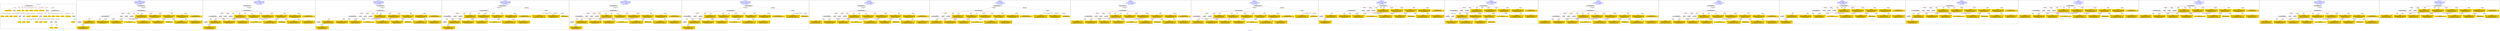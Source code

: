 digraph n0 {
fontcolor="blue"
remincross="true"
label="s21-s-met.json"
subgraph cluster_0 {
label="1-correct model"
n2[style="filled",color="white",fillcolor="lightgray",label="CulturalHeritageObject1"];
n3[shape="plaintext",style="filled",fillcolor="gold",label="dateOfEndOfCreation"];
n4[style="filled",color="white",fillcolor="lightgray",label="Person1"];
n5[shape="plaintext",style="filled",fillcolor="gold",label="dimensions"];
n6[shape="plaintext",style="filled",fillcolor="gold",label="medium"];
n7[shape="plaintext",style="filled",fillcolor="gold",label="creditLine"];
n8[shape="plaintext",style="filled",fillcolor="gold",label="provenance"];
n9[shape="plaintext",style="filled",fillcolor="gold",label="artworkTitle"];
n10[shape="plaintext",style="filled",fillcolor="gold",label="accessionNumber"];
n11[style="filled",color="white",fillcolor="lightgray",label="Concept1"];
n12[style="filled",color="white",fillcolor="lightgray",label="CulturalHeritageObject2"];
n13[shape="plaintext",style="filled",fillcolor="gold",label="dateOfEndOfCreation"];
n14[style="filled",color="white",fillcolor="lightgray",label="Person2"];
n15[shape="plaintext",style="filled",fillcolor="gold",label="dimensions"];
n16[shape="plaintext",style="filled",fillcolor="gold",label="medium"];
n17[shape="plaintext",style="filled",fillcolor="gold",label="creditLine"];
n18[shape="plaintext",style="filled",fillcolor="gold",label="provenance"];
n19[shape="plaintext",style="filled",fillcolor="gold",label="artworkTitle"];
n20[shape="plaintext",style="filled",fillcolor="gold",label="accessionNumber"];
n21[style="filled",color="white",fillcolor="lightgray",label="Concept2"];
n22[shape="plaintext",style="filled",fillcolor="gold",label="nationality"];
n23[shape="plaintext",style="filled",fillcolor="gold",label="birthDate"];
n24[shape="plaintext",style="filled",fillcolor="gold",label="deathDate"];
n25[shape="plaintext",style="filled",fillcolor="gold",label="artistName"];
n26[style="filled",color="white",fillcolor="lightgray",label="Place2"];
n27[style="filled",color="white",fillcolor="lightgray",label="Place1"];
n28[shape="plaintext",style="filled",fillcolor="gold",label="nationality"];
n29[shape="plaintext",style="filled",fillcolor="gold",label="birthDate"];
n30[shape="plaintext",style="filled",fillcolor="gold",label="deathDate"];
n31[shape="plaintext",style="filled",fillcolor="gold",label="artistName"];
n32[style="filled",color="white",fillcolor="lightgray",label="Place3"];
n33[style="filled",color="white",fillcolor="lightgray",label="Place4"];
n34[shape="plaintext",style="filled",fillcolor="gold",label="deathPlace"];
n35[shape="plaintext",style="filled",fillcolor="gold",label="birthPlace"];
n36[shape="plaintext",style="filled",fillcolor="gold",label="birthPlace"];
n37[shape="plaintext",style="filled",fillcolor="gold",label="deathPlace"];
n38[shape="plaintext",style="filled",fillcolor="gold",label="classification"];
n39[shape="plaintext",style="filled",fillcolor="gold",label="classification"];
}
subgraph cluster_1 {
label="candidate 0\nlink coherence:0.8095238095238095\nnode coherence:0.8095238095238095\nconfidence:0.6305653372819805\nmapping score:0.5800297156019301\ncost:416.99998\n-precision:0.43-recall:0.24"
n41[style="filled",color="white",fillcolor="lightgray",label="CulturalHeritageObject1"];
n42[style="filled",color="white",fillcolor="lightgray",label="CulturalHeritageObject2"];
n43[style="filled",color="white",fillcolor="lightgray",label="Person1"];
n44[style="filled",color="white",fillcolor="lightgray",label="Concept1"];
n45[style="filled",color="white",fillcolor="lightgray",label="Document1"];
n46[style="filled",color="white",fillcolor="lightgray",label="Document2"];
n47[style="filled",color="white",fillcolor="lightgray",label="EuropeanaAggregation1"];
n48[shape="plaintext",style="filled",fillcolor="gold",label="dimensions\n[CulturalHeritageObject,extent,0.894]\n[Person,nameOfThePerson,0.065]\n[WebResource,classLink,0.025]\n[CulturalHeritageObject,provenance,0.016]"];
n49[shape="plaintext",style="filled",fillcolor="gold",label="nationality\n[Person,countryAssociatedWithThePerson,0.785]\n[Concept,prefLabel,0.089]\n[CulturalHeritageObject,provenance,0.066]\n[CulturalHeritageObject,description,0.061]"];
n50[shape="plaintext",style="filled",fillcolor="gold",label="dimensions\n[CulturalHeritageObject,extent,0.894]\n[Person,nameOfThePerson,0.065]\n[WebResource,classLink,0.025]\n[CulturalHeritageObject,provenance,0.016]"];
n51[shape="plaintext",style="filled",fillcolor="gold",label="nationality\n[Person,countryAssociatedWithThePerson,0.785]\n[Concept,prefLabel,0.089]\n[CulturalHeritageObject,provenance,0.066]\n[CulturalHeritageObject,description,0.061]"];
n52[shape="plaintext",style="filled",fillcolor="gold",label="artworkTitle\n[CulturalHeritageObject,description,0.761]\n[CulturalHeritageObject,provenance,0.122]\n[CulturalHeritageObject,title,0.101]\n[Document,classLink,0.016]"];
n53[shape="plaintext",style="filled",fillcolor="gold",label="creditLine\n[CulturalHeritageObject,provenance,0.933]\n[CulturalHeritageObject,title,0.032]\n[Document,classLink,0.024]\n[WebResource,classLink,0.01]"];
n54[shape="plaintext",style="filled",fillcolor="gold",label="birthPlace\n[CulturalHeritageObject,provenance,0.786]\n[Person,nameOfThePerson,0.075]\n[CulturalHeritageObject,title,0.074]\n[Document,classLink,0.065]"];
n55[shape="plaintext",style="filled",fillcolor="gold",label="medium\n[CulturalHeritageObject,medium,0.854]\n[CulturalHeritageObject,description,0.083]\n[CulturalHeritageObject,extent,0.039]\n[Concept,prefLabel,0.023]"];
n56[shape="plaintext",style="filled",fillcolor="gold",label="dateOfEndOfCreation\n[Person,dateOfDeath,0.822]\n[CulturalHeritageObject,provenance,0.178]"];
n57[shape="plaintext",style="filled",fillcolor="gold",label="medium\n[CulturalHeritageObject,medium,0.854]\n[CulturalHeritageObject,description,0.083]\n[CulturalHeritageObject,extent,0.039]\n[Concept,prefLabel,0.023]"];
n58[shape="plaintext",style="filled",fillcolor="gold",label="creditLine\n[CulturalHeritageObject,provenance,0.838]\n[Document,classLink,0.072]\n[CulturalHeritageObject,title,0.051]\n[WebResource,classLink,0.039]"];
n59[shape="plaintext",style="filled",fillcolor="gold",label="dateOfEndOfCreation\n[Person,dateOfDeath,1.0]"];
n60[shape="plaintext",style="filled",fillcolor="gold",label="classification\n[CulturalHeritageObject,description,1.0]"];
n61[shape="plaintext",style="filled",fillcolor="gold",label="artworkTitle\n[CulturalHeritageObject,rightsHolder,0.426]\n[Document,classLink,0.237]\n[CulturalHeritageObject,description,0.18]\n[WebResource,classLink,0.157]"];
n62[shape="plaintext",style="filled",fillcolor="gold",label="birthPlace\n[CulturalHeritageObject,provenance,0.786]\n[Person,nameOfThePerson,0.075]\n[CulturalHeritageObject,title,0.074]\n[Document,classLink,0.065]"];
}
subgraph cluster_2 {
label="candidate 1\nlink coherence:0.8095238095238095\nnode coherence:0.8095238095238095\nconfidence:0.6304639356571079\nmapping score:0.5799959150603058\ncost:416.99998\n-precision:0.43-recall:0.24"
n64[style="filled",color="white",fillcolor="lightgray",label="CulturalHeritageObject1"];
n65[style="filled",color="white",fillcolor="lightgray",label="CulturalHeritageObject2"];
n66[style="filled",color="white",fillcolor="lightgray",label="Person1"];
n67[style="filled",color="white",fillcolor="lightgray",label="Concept1"];
n68[style="filled",color="white",fillcolor="lightgray",label="Document1"];
n69[style="filled",color="white",fillcolor="lightgray",label="Document2"];
n70[style="filled",color="white",fillcolor="lightgray",label="EuropeanaAggregation1"];
n71[shape="plaintext",style="filled",fillcolor="gold",label="dimensions\n[CulturalHeritageObject,extent,0.894]\n[Person,nameOfThePerson,0.065]\n[WebResource,classLink,0.025]\n[CulturalHeritageObject,provenance,0.016]"];
n72[shape="plaintext",style="filled",fillcolor="gold",label="nationality\n[Person,countryAssociatedWithThePerson,0.785]\n[Concept,prefLabel,0.089]\n[CulturalHeritageObject,provenance,0.066]\n[CulturalHeritageObject,description,0.061]"];
n73[shape="plaintext",style="filled",fillcolor="gold",label="dimensions\n[CulturalHeritageObject,extent,0.894]\n[Person,nameOfThePerson,0.065]\n[WebResource,classLink,0.025]\n[CulturalHeritageObject,provenance,0.016]"];
n74[shape="plaintext",style="filled",fillcolor="gold",label="birthPlace\n[CulturalHeritageObject,provenance,0.786]\n[Person,nameOfThePerson,0.075]\n[CulturalHeritageObject,title,0.074]\n[Document,classLink,0.065]"];
n75[shape="plaintext",style="filled",fillcolor="gold",label="nationality\n[Person,countryAssociatedWithThePerson,0.785]\n[Concept,prefLabel,0.089]\n[CulturalHeritageObject,provenance,0.066]\n[CulturalHeritageObject,description,0.061]"];
n76[shape="plaintext",style="filled",fillcolor="gold",label="artworkTitle\n[CulturalHeritageObject,description,0.761]\n[CulturalHeritageObject,provenance,0.122]\n[CulturalHeritageObject,title,0.101]\n[Document,classLink,0.016]"];
n77[shape="plaintext",style="filled",fillcolor="gold",label="creditLine\n[CulturalHeritageObject,provenance,0.933]\n[CulturalHeritageObject,title,0.032]\n[Document,classLink,0.024]\n[WebResource,classLink,0.01]"];
n78[shape="plaintext",style="filled",fillcolor="gold",label="medium\n[CulturalHeritageObject,medium,0.854]\n[CulturalHeritageObject,description,0.083]\n[CulturalHeritageObject,extent,0.039]\n[Concept,prefLabel,0.023]"];
n79[shape="plaintext",style="filled",fillcolor="gold",label="dateOfEndOfCreation\n[Person,dateOfDeath,0.822]\n[CulturalHeritageObject,provenance,0.178]"];
n80[shape="plaintext",style="filled",fillcolor="gold",label="medium\n[CulturalHeritageObject,medium,0.854]\n[CulturalHeritageObject,description,0.083]\n[CulturalHeritageObject,extent,0.039]\n[Concept,prefLabel,0.023]"];
n81[shape="plaintext",style="filled",fillcolor="gold",label="creditLine\n[CulturalHeritageObject,provenance,0.838]\n[Document,classLink,0.072]\n[CulturalHeritageObject,title,0.051]\n[WebResource,classLink,0.039]"];
n82[shape="plaintext",style="filled",fillcolor="gold",label="dateOfEndOfCreation\n[Person,dateOfDeath,1.0]"];
n83[shape="plaintext",style="filled",fillcolor="gold",label="classification\n[CulturalHeritageObject,description,1.0]"];
n84[shape="plaintext",style="filled",fillcolor="gold",label="artworkTitle\n[CulturalHeritageObject,rightsHolder,0.426]\n[Document,classLink,0.237]\n[CulturalHeritageObject,description,0.18]\n[WebResource,classLink,0.157]"];
n85[shape="plaintext",style="filled",fillcolor="gold",label="birthPlace\n[CulturalHeritageObject,provenance,0.786]\n[Person,nameOfThePerson,0.075]\n[CulturalHeritageObject,title,0.074]\n[Document,classLink,0.065]"];
}
subgraph cluster_3 {
label="candidate 10\nlink coherence:0.7619047619047619\nnode coherence:0.8095238095238095\nconfidence:0.6305653372819805\nmapping score:0.5800297156019301\ncost:416.99998\n-precision:0.48-recall:0.27"
n87[style="filled",color="white",fillcolor="lightgray",label="CulturalHeritageObject1"];
n88[style="filled",color="white",fillcolor="lightgray",label="CulturalHeritageObject2"];
n89[style="filled",color="white",fillcolor="lightgray",label="Person1"];
n90[style="filled",color="white",fillcolor="lightgray",label="Concept1"];
n91[style="filled",color="white",fillcolor="lightgray",label="Document1"];
n92[style="filled",color="white",fillcolor="lightgray",label="Document2"];
n93[style="filled",color="white",fillcolor="lightgray",label="EuropeanaAggregation1"];
n94[shape="plaintext",style="filled",fillcolor="gold",label="dimensions\n[CulturalHeritageObject,extent,0.894]\n[Person,nameOfThePerson,0.065]\n[WebResource,classLink,0.025]\n[CulturalHeritageObject,provenance,0.016]"];
n95[shape="plaintext",style="filled",fillcolor="gold",label="nationality\n[Person,countryAssociatedWithThePerson,0.785]\n[Concept,prefLabel,0.089]\n[CulturalHeritageObject,provenance,0.066]\n[CulturalHeritageObject,description,0.061]"];
n96[shape="plaintext",style="filled",fillcolor="gold",label="dimensions\n[CulturalHeritageObject,extent,0.894]\n[Person,nameOfThePerson,0.065]\n[WebResource,classLink,0.025]\n[CulturalHeritageObject,provenance,0.016]"];
n97[shape="plaintext",style="filled",fillcolor="gold",label="nationality\n[Person,countryAssociatedWithThePerson,0.785]\n[Concept,prefLabel,0.089]\n[CulturalHeritageObject,provenance,0.066]\n[CulturalHeritageObject,description,0.061]"];
n98[shape="plaintext",style="filled",fillcolor="gold",label="artworkTitle\n[CulturalHeritageObject,description,0.761]\n[CulturalHeritageObject,provenance,0.122]\n[CulturalHeritageObject,title,0.101]\n[Document,classLink,0.016]"];
n99[shape="plaintext",style="filled",fillcolor="gold",label="creditLine\n[CulturalHeritageObject,provenance,0.933]\n[CulturalHeritageObject,title,0.032]\n[Document,classLink,0.024]\n[WebResource,classLink,0.01]"];
n100[shape="plaintext",style="filled",fillcolor="gold",label="birthPlace\n[CulturalHeritageObject,provenance,0.786]\n[Person,nameOfThePerson,0.075]\n[CulturalHeritageObject,title,0.074]\n[Document,classLink,0.065]"];
n101[shape="plaintext",style="filled",fillcolor="gold",label="medium\n[CulturalHeritageObject,medium,0.854]\n[CulturalHeritageObject,description,0.083]\n[CulturalHeritageObject,extent,0.039]\n[Concept,prefLabel,0.023]"];
n102[shape="plaintext",style="filled",fillcolor="gold",label="dateOfEndOfCreation\n[Person,dateOfDeath,0.822]\n[CulturalHeritageObject,provenance,0.178]"];
n103[shape="plaintext",style="filled",fillcolor="gold",label="medium\n[CulturalHeritageObject,medium,0.854]\n[CulturalHeritageObject,description,0.083]\n[CulturalHeritageObject,extent,0.039]\n[Concept,prefLabel,0.023]"];
n104[shape="plaintext",style="filled",fillcolor="gold",label="creditLine\n[CulturalHeritageObject,provenance,0.838]\n[Document,classLink,0.072]\n[CulturalHeritageObject,title,0.051]\n[WebResource,classLink,0.039]"];
n105[shape="plaintext",style="filled",fillcolor="gold",label="dateOfEndOfCreation\n[Person,dateOfDeath,1.0]"];
n106[shape="plaintext",style="filled",fillcolor="gold",label="classification\n[CulturalHeritageObject,description,1.0]"];
n107[shape="plaintext",style="filled",fillcolor="gold",label="artworkTitle\n[CulturalHeritageObject,rightsHolder,0.426]\n[Document,classLink,0.237]\n[CulturalHeritageObject,description,0.18]\n[WebResource,classLink,0.157]"];
n108[shape="plaintext",style="filled",fillcolor="gold",label="birthPlace\n[CulturalHeritageObject,provenance,0.786]\n[Person,nameOfThePerson,0.075]\n[CulturalHeritageObject,title,0.074]\n[Document,classLink,0.065]"];
}
subgraph cluster_4 {
label="candidate 11\nlink coherence:0.7619047619047619\nnode coherence:0.8095238095238095\nconfidence:0.6305653372819805\nmapping score:0.5800297156019301\ncost:516.010002\n-precision:0.38-recall:0.22"
n110[style="filled",color="white",fillcolor="lightgray",label="CulturalHeritageObject1"];
n111[style="filled",color="white",fillcolor="lightgray",label="CulturalHeritageObject2"];
n112[style="filled",color="white",fillcolor="lightgray",label="Concept1"];
n113[style="filled",color="white",fillcolor="lightgray",label="Document1"];
n114[style="filled",color="white",fillcolor="lightgray",label="Document2"];
n115[style="filled",color="white",fillcolor="lightgray",label="EuropeanaAggregation1"];
n116[style="filled",color="white",fillcolor="lightgray",label="Person1"];
n117[shape="plaintext",style="filled",fillcolor="gold",label="dimensions\n[CulturalHeritageObject,extent,0.894]\n[Person,nameOfThePerson,0.065]\n[WebResource,classLink,0.025]\n[CulturalHeritageObject,provenance,0.016]"];
n118[shape="plaintext",style="filled",fillcolor="gold",label="nationality\n[Person,countryAssociatedWithThePerson,0.785]\n[Concept,prefLabel,0.089]\n[CulturalHeritageObject,provenance,0.066]\n[CulturalHeritageObject,description,0.061]"];
n119[shape="plaintext",style="filled",fillcolor="gold",label="dimensions\n[CulturalHeritageObject,extent,0.894]\n[Person,nameOfThePerson,0.065]\n[WebResource,classLink,0.025]\n[CulturalHeritageObject,provenance,0.016]"];
n120[shape="plaintext",style="filled",fillcolor="gold",label="nationality\n[Person,countryAssociatedWithThePerson,0.785]\n[Concept,prefLabel,0.089]\n[CulturalHeritageObject,provenance,0.066]\n[CulturalHeritageObject,description,0.061]"];
n121[shape="plaintext",style="filled",fillcolor="gold",label="artworkTitle\n[CulturalHeritageObject,description,0.761]\n[CulturalHeritageObject,provenance,0.122]\n[CulturalHeritageObject,title,0.101]\n[Document,classLink,0.016]"];
n122[shape="plaintext",style="filled",fillcolor="gold",label="creditLine\n[CulturalHeritageObject,provenance,0.933]\n[CulturalHeritageObject,title,0.032]\n[Document,classLink,0.024]\n[WebResource,classLink,0.01]"];
n123[shape="plaintext",style="filled",fillcolor="gold",label="birthPlace\n[CulturalHeritageObject,provenance,0.786]\n[Person,nameOfThePerson,0.075]\n[CulturalHeritageObject,title,0.074]\n[Document,classLink,0.065]"];
n124[shape="plaintext",style="filled",fillcolor="gold",label="medium\n[CulturalHeritageObject,medium,0.854]\n[CulturalHeritageObject,description,0.083]\n[CulturalHeritageObject,extent,0.039]\n[Concept,prefLabel,0.023]"];
n125[shape="plaintext",style="filled",fillcolor="gold",label="dateOfEndOfCreation\n[Person,dateOfDeath,0.822]\n[CulturalHeritageObject,provenance,0.178]"];
n126[shape="plaintext",style="filled",fillcolor="gold",label="medium\n[CulturalHeritageObject,medium,0.854]\n[CulturalHeritageObject,description,0.083]\n[CulturalHeritageObject,extent,0.039]\n[Concept,prefLabel,0.023]"];
n127[shape="plaintext",style="filled",fillcolor="gold",label="creditLine\n[CulturalHeritageObject,provenance,0.838]\n[Document,classLink,0.072]\n[CulturalHeritageObject,title,0.051]\n[WebResource,classLink,0.039]"];
n128[shape="plaintext",style="filled",fillcolor="gold",label="dateOfEndOfCreation\n[Person,dateOfDeath,1.0]"];
n129[shape="plaintext",style="filled",fillcolor="gold",label="classification\n[CulturalHeritageObject,description,1.0]"];
n130[shape="plaintext",style="filled",fillcolor="gold",label="artworkTitle\n[CulturalHeritageObject,rightsHolder,0.426]\n[Document,classLink,0.237]\n[CulturalHeritageObject,description,0.18]\n[WebResource,classLink,0.157]"];
n131[shape="plaintext",style="filled",fillcolor="gold",label="birthPlace\n[CulturalHeritageObject,provenance,0.786]\n[Person,nameOfThePerson,0.075]\n[CulturalHeritageObject,title,0.074]\n[Document,classLink,0.065]"];
}
subgraph cluster_5 {
label="candidate 12\nlink coherence:0.7619047619047619\nnode coherence:0.8095238095238095\nconfidence:0.6304639356571079\nmapping score:0.5799959150603058\ncost:416.99998\n-precision:0.48-recall:0.27"
n133[style="filled",color="white",fillcolor="lightgray",label="CulturalHeritageObject1"];
n134[style="filled",color="white",fillcolor="lightgray",label="CulturalHeritageObject2"];
n135[style="filled",color="white",fillcolor="lightgray",label="Person1"];
n136[style="filled",color="white",fillcolor="lightgray",label="Concept1"];
n137[style="filled",color="white",fillcolor="lightgray",label="Document1"];
n138[style="filled",color="white",fillcolor="lightgray",label="Document2"];
n139[style="filled",color="white",fillcolor="lightgray",label="EuropeanaAggregation1"];
n140[shape="plaintext",style="filled",fillcolor="gold",label="dimensions\n[CulturalHeritageObject,extent,0.894]\n[Person,nameOfThePerson,0.065]\n[WebResource,classLink,0.025]\n[CulturalHeritageObject,provenance,0.016]"];
n141[shape="plaintext",style="filled",fillcolor="gold",label="nationality\n[Person,countryAssociatedWithThePerson,0.785]\n[Concept,prefLabel,0.089]\n[CulturalHeritageObject,provenance,0.066]\n[CulturalHeritageObject,description,0.061]"];
n142[shape="plaintext",style="filled",fillcolor="gold",label="dimensions\n[CulturalHeritageObject,extent,0.894]\n[Person,nameOfThePerson,0.065]\n[WebResource,classLink,0.025]\n[CulturalHeritageObject,provenance,0.016]"];
n143[shape="plaintext",style="filled",fillcolor="gold",label="birthPlace\n[CulturalHeritageObject,provenance,0.786]\n[Person,nameOfThePerson,0.075]\n[CulturalHeritageObject,title,0.074]\n[Document,classLink,0.065]"];
n144[shape="plaintext",style="filled",fillcolor="gold",label="nationality\n[Person,countryAssociatedWithThePerson,0.785]\n[Concept,prefLabel,0.089]\n[CulturalHeritageObject,provenance,0.066]\n[CulturalHeritageObject,description,0.061]"];
n145[shape="plaintext",style="filled",fillcolor="gold",label="artworkTitle\n[CulturalHeritageObject,description,0.761]\n[CulturalHeritageObject,provenance,0.122]\n[CulturalHeritageObject,title,0.101]\n[Document,classLink,0.016]"];
n146[shape="plaintext",style="filled",fillcolor="gold",label="creditLine\n[CulturalHeritageObject,provenance,0.933]\n[CulturalHeritageObject,title,0.032]\n[Document,classLink,0.024]\n[WebResource,classLink,0.01]"];
n147[shape="plaintext",style="filled",fillcolor="gold",label="medium\n[CulturalHeritageObject,medium,0.854]\n[CulturalHeritageObject,description,0.083]\n[CulturalHeritageObject,extent,0.039]\n[Concept,prefLabel,0.023]"];
n148[shape="plaintext",style="filled",fillcolor="gold",label="dateOfEndOfCreation\n[Person,dateOfDeath,0.822]\n[CulturalHeritageObject,provenance,0.178]"];
n149[shape="plaintext",style="filled",fillcolor="gold",label="medium\n[CulturalHeritageObject,medium,0.854]\n[CulturalHeritageObject,description,0.083]\n[CulturalHeritageObject,extent,0.039]\n[Concept,prefLabel,0.023]"];
n150[shape="plaintext",style="filled",fillcolor="gold",label="creditLine\n[CulturalHeritageObject,provenance,0.838]\n[Document,classLink,0.072]\n[CulturalHeritageObject,title,0.051]\n[WebResource,classLink,0.039]"];
n151[shape="plaintext",style="filled",fillcolor="gold",label="dateOfEndOfCreation\n[Person,dateOfDeath,1.0]"];
n152[shape="plaintext",style="filled",fillcolor="gold",label="classification\n[CulturalHeritageObject,description,1.0]"];
n153[shape="plaintext",style="filled",fillcolor="gold",label="artworkTitle\n[CulturalHeritageObject,rightsHolder,0.426]\n[Document,classLink,0.237]\n[CulturalHeritageObject,description,0.18]\n[WebResource,classLink,0.157]"];
n154[shape="plaintext",style="filled",fillcolor="gold",label="birthPlace\n[CulturalHeritageObject,provenance,0.786]\n[Person,nameOfThePerson,0.075]\n[CulturalHeritageObject,title,0.074]\n[Document,classLink,0.065]"];
}
subgraph cluster_6 {
label="candidate 13\nlink coherence:0.7619047619047619\nnode coherence:0.8095238095238095\nconfidence:0.6304639356571079\nmapping score:0.5799959150603058\ncost:516.010002\n-precision:0.38-recall:0.22"
n156[style="filled",color="white",fillcolor="lightgray",label="CulturalHeritageObject1"];
n157[style="filled",color="white",fillcolor="lightgray",label="CulturalHeritageObject2"];
n158[style="filled",color="white",fillcolor="lightgray",label="Concept1"];
n159[style="filled",color="white",fillcolor="lightgray",label="Document1"];
n160[style="filled",color="white",fillcolor="lightgray",label="Document2"];
n161[style="filled",color="white",fillcolor="lightgray",label="EuropeanaAggregation1"];
n162[style="filled",color="white",fillcolor="lightgray",label="Person1"];
n163[shape="plaintext",style="filled",fillcolor="gold",label="dimensions\n[CulturalHeritageObject,extent,0.894]\n[Person,nameOfThePerson,0.065]\n[WebResource,classLink,0.025]\n[CulturalHeritageObject,provenance,0.016]"];
n164[shape="plaintext",style="filled",fillcolor="gold",label="nationality\n[Person,countryAssociatedWithThePerson,0.785]\n[Concept,prefLabel,0.089]\n[CulturalHeritageObject,provenance,0.066]\n[CulturalHeritageObject,description,0.061]"];
n165[shape="plaintext",style="filled",fillcolor="gold",label="dimensions\n[CulturalHeritageObject,extent,0.894]\n[Person,nameOfThePerson,0.065]\n[WebResource,classLink,0.025]\n[CulturalHeritageObject,provenance,0.016]"];
n166[shape="plaintext",style="filled",fillcolor="gold",label="birthPlace\n[CulturalHeritageObject,provenance,0.786]\n[Person,nameOfThePerson,0.075]\n[CulturalHeritageObject,title,0.074]\n[Document,classLink,0.065]"];
n167[shape="plaintext",style="filled",fillcolor="gold",label="nationality\n[Person,countryAssociatedWithThePerson,0.785]\n[Concept,prefLabel,0.089]\n[CulturalHeritageObject,provenance,0.066]\n[CulturalHeritageObject,description,0.061]"];
n168[shape="plaintext",style="filled",fillcolor="gold",label="artworkTitle\n[CulturalHeritageObject,description,0.761]\n[CulturalHeritageObject,provenance,0.122]\n[CulturalHeritageObject,title,0.101]\n[Document,classLink,0.016]"];
n169[shape="plaintext",style="filled",fillcolor="gold",label="creditLine\n[CulturalHeritageObject,provenance,0.933]\n[CulturalHeritageObject,title,0.032]\n[Document,classLink,0.024]\n[WebResource,classLink,0.01]"];
n170[shape="plaintext",style="filled",fillcolor="gold",label="medium\n[CulturalHeritageObject,medium,0.854]\n[CulturalHeritageObject,description,0.083]\n[CulturalHeritageObject,extent,0.039]\n[Concept,prefLabel,0.023]"];
n171[shape="plaintext",style="filled",fillcolor="gold",label="dateOfEndOfCreation\n[Person,dateOfDeath,0.822]\n[CulturalHeritageObject,provenance,0.178]"];
n172[shape="plaintext",style="filled",fillcolor="gold",label="medium\n[CulturalHeritageObject,medium,0.854]\n[CulturalHeritageObject,description,0.083]\n[CulturalHeritageObject,extent,0.039]\n[Concept,prefLabel,0.023]"];
n173[shape="plaintext",style="filled",fillcolor="gold",label="creditLine\n[CulturalHeritageObject,provenance,0.838]\n[Document,classLink,0.072]\n[CulturalHeritageObject,title,0.051]\n[WebResource,classLink,0.039]"];
n174[shape="plaintext",style="filled",fillcolor="gold",label="dateOfEndOfCreation\n[Person,dateOfDeath,1.0]"];
n175[shape="plaintext",style="filled",fillcolor="gold",label="classification\n[CulturalHeritageObject,description,1.0]"];
n176[shape="plaintext",style="filled",fillcolor="gold",label="artworkTitle\n[CulturalHeritageObject,rightsHolder,0.426]\n[Document,classLink,0.237]\n[CulturalHeritageObject,description,0.18]\n[WebResource,classLink,0.157]"];
n177[shape="plaintext",style="filled",fillcolor="gold",label="birthPlace\n[CulturalHeritageObject,provenance,0.786]\n[Person,nameOfThePerson,0.075]\n[CulturalHeritageObject,title,0.074]\n[Document,classLink,0.065]"];
}
subgraph cluster_7 {
label="candidate 14\nlink coherence:0.75\nnode coherence:0.8\nconfidence:0.6311363358407528\nmapping score:0.5881565563913621\ncost:415.99998\n-precision:0.5-recall:0.27"
n179[style="filled",color="white",fillcolor="lightgray",label="CulturalHeritageObject1"];
n180[style="filled",color="white",fillcolor="lightgray",label="CulturalHeritageObject2"];
n181[style="filled",color="white",fillcolor="lightgray",label="Person1"];
n182[style="filled",color="white",fillcolor="lightgray",label="Concept1"];
n183[style="filled",color="white",fillcolor="lightgray",label="Document1"];
n184[style="filled",color="white",fillcolor="lightgray",label="EuropeanaAggregation1"];
n185[shape="plaintext",style="filled",fillcolor="gold",label="dimensions\n[CulturalHeritageObject,extent,0.894]\n[Person,nameOfThePerson,0.065]\n[WebResource,classLink,0.025]\n[CulturalHeritageObject,provenance,0.016]"];
n186[shape="plaintext",style="filled",fillcolor="gold",label="nationality\n[Person,countryAssociatedWithThePerson,0.785]\n[Concept,prefLabel,0.089]\n[CulturalHeritageObject,provenance,0.066]\n[CulturalHeritageObject,description,0.061]"];
n187[shape="plaintext",style="filled",fillcolor="gold",label="dimensions\n[CulturalHeritageObject,extent,0.894]\n[Person,nameOfThePerson,0.065]\n[WebResource,classLink,0.025]\n[CulturalHeritageObject,provenance,0.016]"];
n188[shape="plaintext",style="filled",fillcolor="gold",label="nationality\n[Person,countryAssociatedWithThePerson,0.785]\n[Concept,prefLabel,0.089]\n[CulturalHeritageObject,provenance,0.066]\n[CulturalHeritageObject,description,0.061]"];
n189[shape="plaintext",style="filled",fillcolor="gold",label="birthPlace\n[CulturalHeritageObject,provenance,0.786]\n[Person,nameOfThePerson,0.075]\n[CulturalHeritageObject,title,0.074]\n[Document,classLink,0.065]"];
n190[shape="plaintext",style="filled",fillcolor="gold",label="artworkTitle\n[CulturalHeritageObject,description,0.761]\n[CulturalHeritageObject,provenance,0.122]\n[CulturalHeritageObject,title,0.101]\n[Document,classLink,0.016]"];
n191[shape="plaintext",style="filled",fillcolor="gold",label="creditLine\n[CulturalHeritageObject,provenance,0.933]\n[CulturalHeritageObject,title,0.032]\n[Document,classLink,0.024]\n[WebResource,classLink,0.01]"];
n192[shape="plaintext",style="filled",fillcolor="gold",label="birthPlace\n[CulturalHeritageObject,provenance,0.786]\n[Person,nameOfThePerson,0.075]\n[CulturalHeritageObject,title,0.074]\n[Document,classLink,0.065]"];
n193[shape="plaintext",style="filled",fillcolor="gold",label="medium\n[CulturalHeritageObject,medium,0.854]\n[CulturalHeritageObject,description,0.083]\n[CulturalHeritageObject,extent,0.039]\n[Concept,prefLabel,0.023]"];
n194[shape="plaintext",style="filled",fillcolor="gold",label="dateOfEndOfCreation\n[Person,dateOfDeath,0.822]\n[CulturalHeritageObject,provenance,0.178]"];
n195[shape="plaintext",style="filled",fillcolor="gold",label="medium\n[CulturalHeritageObject,medium,0.854]\n[CulturalHeritageObject,description,0.083]\n[CulturalHeritageObject,extent,0.039]\n[Concept,prefLabel,0.023]"];
n196[shape="plaintext",style="filled",fillcolor="gold",label="creditLine\n[CulturalHeritageObject,provenance,0.838]\n[Document,classLink,0.072]\n[CulturalHeritageObject,title,0.051]\n[WebResource,classLink,0.039]"];
n197[shape="plaintext",style="filled",fillcolor="gold",label="dateOfEndOfCreation\n[Person,dateOfDeath,1.0]"];
n198[shape="plaintext",style="filled",fillcolor="gold",label="classification\n[CulturalHeritageObject,description,1.0]"];
n199[shape="plaintext",style="filled",fillcolor="gold",label="artworkTitle\n[CulturalHeritageObject,rightsHolder,0.426]\n[Document,classLink,0.237]\n[CulturalHeritageObject,description,0.18]\n[WebResource,classLink,0.157]"];
}
subgraph cluster_8 {
label="candidate 15\nlink coherence:0.75\nnode coherence:0.8\nconfidence:0.6311363358407528\nmapping score:0.5881565563913621\ncost:515.010002\n-precision:0.4-recall:0.22"
n201[style="filled",color="white",fillcolor="lightgray",label="CulturalHeritageObject1"];
n202[style="filled",color="white",fillcolor="lightgray",label="CulturalHeritageObject2"];
n203[style="filled",color="white",fillcolor="lightgray",label="Concept1"];
n204[style="filled",color="white",fillcolor="lightgray",label="Document1"];
n205[style="filled",color="white",fillcolor="lightgray",label="EuropeanaAggregation1"];
n206[style="filled",color="white",fillcolor="lightgray",label="Person1"];
n207[shape="plaintext",style="filled",fillcolor="gold",label="dimensions\n[CulturalHeritageObject,extent,0.894]\n[Person,nameOfThePerson,0.065]\n[WebResource,classLink,0.025]\n[CulturalHeritageObject,provenance,0.016]"];
n208[shape="plaintext",style="filled",fillcolor="gold",label="nationality\n[Person,countryAssociatedWithThePerson,0.785]\n[Concept,prefLabel,0.089]\n[CulturalHeritageObject,provenance,0.066]\n[CulturalHeritageObject,description,0.061]"];
n209[shape="plaintext",style="filled",fillcolor="gold",label="dimensions\n[CulturalHeritageObject,extent,0.894]\n[Person,nameOfThePerson,0.065]\n[WebResource,classLink,0.025]\n[CulturalHeritageObject,provenance,0.016]"];
n210[shape="plaintext",style="filled",fillcolor="gold",label="nationality\n[Person,countryAssociatedWithThePerson,0.785]\n[Concept,prefLabel,0.089]\n[CulturalHeritageObject,provenance,0.066]\n[CulturalHeritageObject,description,0.061]"];
n211[shape="plaintext",style="filled",fillcolor="gold",label="birthPlace\n[CulturalHeritageObject,provenance,0.786]\n[Person,nameOfThePerson,0.075]\n[CulturalHeritageObject,title,0.074]\n[Document,classLink,0.065]"];
n212[shape="plaintext",style="filled",fillcolor="gold",label="artworkTitle\n[CulturalHeritageObject,description,0.761]\n[CulturalHeritageObject,provenance,0.122]\n[CulturalHeritageObject,title,0.101]\n[Document,classLink,0.016]"];
n213[shape="plaintext",style="filled",fillcolor="gold",label="creditLine\n[CulturalHeritageObject,provenance,0.933]\n[CulturalHeritageObject,title,0.032]\n[Document,classLink,0.024]\n[WebResource,classLink,0.01]"];
n214[shape="plaintext",style="filled",fillcolor="gold",label="birthPlace\n[CulturalHeritageObject,provenance,0.786]\n[Person,nameOfThePerson,0.075]\n[CulturalHeritageObject,title,0.074]\n[Document,classLink,0.065]"];
n215[shape="plaintext",style="filled",fillcolor="gold",label="medium\n[CulturalHeritageObject,medium,0.854]\n[CulturalHeritageObject,description,0.083]\n[CulturalHeritageObject,extent,0.039]\n[Concept,prefLabel,0.023]"];
n216[shape="plaintext",style="filled",fillcolor="gold",label="dateOfEndOfCreation\n[Person,dateOfDeath,0.822]\n[CulturalHeritageObject,provenance,0.178]"];
n217[shape="plaintext",style="filled",fillcolor="gold",label="medium\n[CulturalHeritageObject,medium,0.854]\n[CulturalHeritageObject,description,0.083]\n[CulturalHeritageObject,extent,0.039]\n[Concept,prefLabel,0.023]"];
n218[shape="plaintext",style="filled",fillcolor="gold",label="creditLine\n[CulturalHeritageObject,provenance,0.838]\n[Document,classLink,0.072]\n[CulturalHeritageObject,title,0.051]\n[WebResource,classLink,0.039]"];
n219[shape="plaintext",style="filled",fillcolor="gold",label="dateOfEndOfCreation\n[Person,dateOfDeath,1.0]"];
n220[shape="plaintext",style="filled",fillcolor="gold",label="classification\n[CulturalHeritageObject,description,1.0]"];
n221[shape="plaintext",style="filled",fillcolor="gold",label="artworkTitle\n[CulturalHeritageObject,rightsHolder,0.426]\n[Document,classLink,0.237]\n[CulturalHeritageObject,description,0.18]\n[WebResource,classLink,0.157]"];
}
subgraph cluster_9 {
label="candidate 16\nlink coherence:0.75\nnode coherence:0.8\nconfidence:0.6310349342158802\nmapping score:0.5881227558497378\ncost:415.99998\n-precision:0.5-recall:0.27"
n223[style="filled",color="white",fillcolor="lightgray",label="CulturalHeritageObject1"];
n224[style="filled",color="white",fillcolor="lightgray",label="CulturalHeritageObject2"];
n225[style="filled",color="white",fillcolor="lightgray",label="Person1"];
n226[style="filled",color="white",fillcolor="lightgray",label="Concept1"];
n227[style="filled",color="white",fillcolor="lightgray",label="Document1"];
n228[style="filled",color="white",fillcolor="lightgray",label="EuropeanaAggregation1"];
n229[shape="plaintext",style="filled",fillcolor="gold",label="dimensions\n[CulturalHeritageObject,extent,0.894]\n[Person,nameOfThePerson,0.065]\n[WebResource,classLink,0.025]\n[CulturalHeritageObject,provenance,0.016]"];
n230[shape="plaintext",style="filled",fillcolor="gold",label="nationality\n[Person,countryAssociatedWithThePerson,0.785]\n[Concept,prefLabel,0.089]\n[CulturalHeritageObject,provenance,0.066]\n[CulturalHeritageObject,description,0.061]"];
n231[shape="plaintext",style="filled",fillcolor="gold",label="dimensions\n[CulturalHeritageObject,extent,0.894]\n[Person,nameOfThePerson,0.065]\n[WebResource,classLink,0.025]\n[CulturalHeritageObject,provenance,0.016]"];
n232[shape="plaintext",style="filled",fillcolor="gold",label="birthPlace\n[CulturalHeritageObject,provenance,0.786]\n[Person,nameOfThePerson,0.075]\n[CulturalHeritageObject,title,0.074]\n[Document,classLink,0.065]"];
n233[shape="plaintext",style="filled",fillcolor="gold",label="nationality\n[Person,countryAssociatedWithThePerson,0.785]\n[Concept,prefLabel,0.089]\n[CulturalHeritageObject,provenance,0.066]\n[CulturalHeritageObject,description,0.061]"];
n234[shape="plaintext",style="filled",fillcolor="gold",label="artworkTitle\n[CulturalHeritageObject,description,0.761]\n[CulturalHeritageObject,provenance,0.122]\n[CulturalHeritageObject,title,0.101]\n[Document,classLink,0.016]"];
n235[shape="plaintext",style="filled",fillcolor="gold",label="creditLine\n[CulturalHeritageObject,provenance,0.933]\n[CulturalHeritageObject,title,0.032]\n[Document,classLink,0.024]\n[WebResource,classLink,0.01]"];
n236[shape="plaintext",style="filled",fillcolor="gold",label="medium\n[CulturalHeritageObject,medium,0.854]\n[CulturalHeritageObject,description,0.083]\n[CulturalHeritageObject,extent,0.039]\n[Concept,prefLabel,0.023]"];
n237[shape="plaintext",style="filled",fillcolor="gold",label="dateOfEndOfCreation\n[Person,dateOfDeath,0.822]\n[CulturalHeritageObject,provenance,0.178]"];
n238[shape="plaintext",style="filled",fillcolor="gold",label="medium\n[CulturalHeritageObject,medium,0.854]\n[CulturalHeritageObject,description,0.083]\n[CulturalHeritageObject,extent,0.039]\n[Concept,prefLabel,0.023]"];
n239[shape="plaintext",style="filled",fillcolor="gold",label="creditLine\n[CulturalHeritageObject,provenance,0.838]\n[Document,classLink,0.072]\n[CulturalHeritageObject,title,0.051]\n[WebResource,classLink,0.039]"];
n240[shape="plaintext",style="filled",fillcolor="gold",label="dateOfEndOfCreation\n[Person,dateOfDeath,1.0]"];
n241[shape="plaintext",style="filled",fillcolor="gold",label="birthPlace\n[CulturalHeritageObject,provenance,0.786]\n[Person,nameOfThePerson,0.075]\n[CulturalHeritageObject,title,0.074]\n[Document,classLink,0.065]"];
n242[shape="plaintext",style="filled",fillcolor="gold",label="classification\n[CulturalHeritageObject,description,1.0]"];
n243[shape="plaintext",style="filled",fillcolor="gold",label="artworkTitle\n[CulturalHeritageObject,rightsHolder,0.426]\n[Document,classLink,0.237]\n[CulturalHeritageObject,description,0.18]\n[WebResource,classLink,0.157]"];
}
subgraph cluster_10 {
label="candidate 17\nlink coherence:0.75\nnode coherence:0.8\nconfidence:0.6310349342158802\nmapping score:0.5881227558497378\ncost:515.010002\n-precision:0.4-recall:0.22"
n245[style="filled",color="white",fillcolor="lightgray",label="CulturalHeritageObject1"];
n246[style="filled",color="white",fillcolor="lightgray",label="CulturalHeritageObject2"];
n247[style="filled",color="white",fillcolor="lightgray",label="Concept1"];
n248[style="filled",color="white",fillcolor="lightgray",label="Document1"];
n249[style="filled",color="white",fillcolor="lightgray",label="EuropeanaAggregation1"];
n250[style="filled",color="white",fillcolor="lightgray",label="Person1"];
n251[shape="plaintext",style="filled",fillcolor="gold",label="dimensions\n[CulturalHeritageObject,extent,0.894]\n[Person,nameOfThePerson,0.065]\n[WebResource,classLink,0.025]\n[CulturalHeritageObject,provenance,0.016]"];
n252[shape="plaintext",style="filled",fillcolor="gold",label="nationality\n[Person,countryAssociatedWithThePerson,0.785]\n[Concept,prefLabel,0.089]\n[CulturalHeritageObject,provenance,0.066]\n[CulturalHeritageObject,description,0.061]"];
n253[shape="plaintext",style="filled",fillcolor="gold",label="dimensions\n[CulturalHeritageObject,extent,0.894]\n[Person,nameOfThePerson,0.065]\n[WebResource,classLink,0.025]\n[CulturalHeritageObject,provenance,0.016]"];
n254[shape="plaintext",style="filled",fillcolor="gold",label="birthPlace\n[CulturalHeritageObject,provenance,0.786]\n[Person,nameOfThePerson,0.075]\n[CulturalHeritageObject,title,0.074]\n[Document,classLink,0.065]"];
n255[shape="plaintext",style="filled",fillcolor="gold",label="nationality\n[Person,countryAssociatedWithThePerson,0.785]\n[Concept,prefLabel,0.089]\n[CulturalHeritageObject,provenance,0.066]\n[CulturalHeritageObject,description,0.061]"];
n256[shape="plaintext",style="filled",fillcolor="gold",label="artworkTitle\n[CulturalHeritageObject,description,0.761]\n[CulturalHeritageObject,provenance,0.122]\n[CulturalHeritageObject,title,0.101]\n[Document,classLink,0.016]"];
n257[shape="plaintext",style="filled",fillcolor="gold",label="creditLine\n[CulturalHeritageObject,provenance,0.933]\n[CulturalHeritageObject,title,0.032]\n[Document,classLink,0.024]\n[WebResource,classLink,0.01]"];
n258[shape="plaintext",style="filled",fillcolor="gold",label="medium\n[CulturalHeritageObject,medium,0.854]\n[CulturalHeritageObject,description,0.083]\n[CulturalHeritageObject,extent,0.039]\n[Concept,prefLabel,0.023]"];
n259[shape="plaintext",style="filled",fillcolor="gold",label="dateOfEndOfCreation\n[Person,dateOfDeath,0.822]\n[CulturalHeritageObject,provenance,0.178]"];
n260[shape="plaintext",style="filled",fillcolor="gold",label="medium\n[CulturalHeritageObject,medium,0.854]\n[CulturalHeritageObject,description,0.083]\n[CulturalHeritageObject,extent,0.039]\n[Concept,prefLabel,0.023]"];
n261[shape="plaintext",style="filled",fillcolor="gold",label="creditLine\n[CulturalHeritageObject,provenance,0.838]\n[Document,classLink,0.072]\n[CulturalHeritageObject,title,0.051]\n[WebResource,classLink,0.039]"];
n262[shape="plaintext",style="filled",fillcolor="gold",label="dateOfEndOfCreation\n[Person,dateOfDeath,1.0]"];
n263[shape="plaintext",style="filled",fillcolor="gold",label="birthPlace\n[CulturalHeritageObject,provenance,0.786]\n[Person,nameOfThePerson,0.075]\n[CulturalHeritageObject,title,0.074]\n[Document,classLink,0.065]"];
n264[shape="plaintext",style="filled",fillcolor="gold",label="classification\n[CulturalHeritageObject,description,1.0]"];
n265[shape="plaintext",style="filled",fillcolor="gold",label="artworkTitle\n[CulturalHeritageObject,rightsHolder,0.426]\n[Document,classLink,0.237]\n[CulturalHeritageObject,description,0.18]\n[WebResource,classLink,0.157]"];
}
subgraph cluster_11 {
label="candidate 18\nlink coherence:0.75\nnode coherence:0.8095238095238095\nconfidence:0.6305653372819805\nmapping score:0.5800297156019301\ncost:415.99998\n-precision:0.5-recall:0.27"
n267[style="filled",color="white",fillcolor="lightgray",label="CulturalHeritageObject1"];
n268[style="filled",color="white",fillcolor="lightgray",label="CulturalHeritageObject2"];
n269[style="filled",color="white",fillcolor="lightgray",label="Person1"];
n270[style="filled",color="white",fillcolor="lightgray",label="Concept1"];
n271[style="filled",color="white",fillcolor="lightgray",label="Document1"];
n272[style="filled",color="white",fillcolor="lightgray",label="Document2"];
n273[shape="plaintext",style="filled",fillcolor="gold",label="dimensions\n[CulturalHeritageObject,extent,0.894]\n[Person,nameOfThePerson,0.065]\n[WebResource,classLink,0.025]\n[CulturalHeritageObject,provenance,0.016]"];
n274[shape="plaintext",style="filled",fillcolor="gold",label="nationality\n[Person,countryAssociatedWithThePerson,0.785]\n[Concept,prefLabel,0.089]\n[CulturalHeritageObject,provenance,0.066]\n[CulturalHeritageObject,description,0.061]"];
n275[shape="plaintext",style="filled",fillcolor="gold",label="dimensions\n[CulturalHeritageObject,extent,0.894]\n[Person,nameOfThePerson,0.065]\n[WebResource,classLink,0.025]\n[CulturalHeritageObject,provenance,0.016]"];
n276[shape="plaintext",style="filled",fillcolor="gold",label="nationality\n[Person,countryAssociatedWithThePerson,0.785]\n[Concept,prefLabel,0.089]\n[CulturalHeritageObject,provenance,0.066]\n[CulturalHeritageObject,description,0.061]"];
n277[shape="plaintext",style="filled",fillcolor="gold",label="artworkTitle\n[CulturalHeritageObject,description,0.761]\n[CulturalHeritageObject,provenance,0.122]\n[CulturalHeritageObject,title,0.101]\n[Document,classLink,0.016]"];
n278[shape="plaintext",style="filled",fillcolor="gold",label="creditLine\n[CulturalHeritageObject,provenance,0.933]\n[CulturalHeritageObject,title,0.032]\n[Document,classLink,0.024]\n[WebResource,classLink,0.01]"];
n279[shape="plaintext",style="filled",fillcolor="gold",label="birthPlace\n[CulturalHeritageObject,provenance,0.786]\n[Person,nameOfThePerson,0.075]\n[CulturalHeritageObject,title,0.074]\n[Document,classLink,0.065]"];
n280[shape="plaintext",style="filled",fillcolor="gold",label="medium\n[CulturalHeritageObject,medium,0.854]\n[CulturalHeritageObject,description,0.083]\n[CulturalHeritageObject,extent,0.039]\n[Concept,prefLabel,0.023]"];
n281[shape="plaintext",style="filled",fillcolor="gold",label="dateOfEndOfCreation\n[Person,dateOfDeath,0.822]\n[CulturalHeritageObject,provenance,0.178]"];
n282[shape="plaintext",style="filled",fillcolor="gold",label="medium\n[CulturalHeritageObject,medium,0.854]\n[CulturalHeritageObject,description,0.083]\n[CulturalHeritageObject,extent,0.039]\n[Concept,prefLabel,0.023]"];
n283[shape="plaintext",style="filled",fillcolor="gold",label="creditLine\n[CulturalHeritageObject,provenance,0.838]\n[Document,classLink,0.072]\n[CulturalHeritageObject,title,0.051]\n[WebResource,classLink,0.039]"];
n284[shape="plaintext",style="filled",fillcolor="gold",label="dateOfEndOfCreation\n[Person,dateOfDeath,1.0]"];
n285[shape="plaintext",style="filled",fillcolor="gold",label="classification\n[CulturalHeritageObject,description,1.0]"];
n286[shape="plaintext",style="filled",fillcolor="gold",label="artworkTitle\n[CulturalHeritageObject,rightsHolder,0.426]\n[Document,classLink,0.237]\n[CulturalHeritageObject,description,0.18]\n[WebResource,classLink,0.157]"];
n287[shape="plaintext",style="filled",fillcolor="gold",label="birthPlace\n[CulturalHeritageObject,provenance,0.786]\n[Person,nameOfThePerson,0.075]\n[CulturalHeritageObject,title,0.074]\n[Document,classLink,0.065]"];
}
subgraph cluster_12 {
label="candidate 19\nlink coherence:0.75\nnode coherence:0.8095238095238095\nconfidence:0.6305653372819805\nmapping score:0.5800297156019301\ncost:515.0\n-precision:0.4-recall:0.22"
n289[style="filled",color="white",fillcolor="lightgray",label="CulturalHeritageObject1"];
n290[style="filled",color="white",fillcolor="lightgray",label="CulturalHeritageObject2"];
n291[style="filled",color="white",fillcolor="lightgray",label="Concept1"];
n292[style="filled",color="white",fillcolor="lightgray",label="Document1"];
n293[style="filled",color="white",fillcolor="lightgray",label="Document2"];
n294[style="filled",color="white",fillcolor="lightgray",label="Person1"];
n295[shape="plaintext",style="filled",fillcolor="gold",label="dimensions\n[CulturalHeritageObject,extent,0.894]\n[Person,nameOfThePerson,0.065]\n[WebResource,classLink,0.025]\n[CulturalHeritageObject,provenance,0.016]"];
n296[shape="plaintext",style="filled",fillcolor="gold",label="nationality\n[Person,countryAssociatedWithThePerson,0.785]\n[Concept,prefLabel,0.089]\n[CulturalHeritageObject,provenance,0.066]\n[CulturalHeritageObject,description,0.061]"];
n297[shape="plaintext",style="filled",fillcolor="gold",label="dimensions\n[CulturalHeritageObject,extent,0.894]\n[Person,nameOfThePerson,0.065]\n[WebResource,classLink,0.025]\n[CulturalHeritageObject,provenance,0.016]"];
n298[shape="plaintext",style="filled",fillcolor="gold",label="nationality\n[Person,countryAssociatedWithThePerson,0.785]\n[Concept,prefLabel,0.089]\n[CulturalHeritageObject,provenance,0.066]\n[CulturalHeritageObject,description,0.061]"];
n299[shape="plaintext",style="filled",fillcolor="gold",label="artworkTitle\n[CulturalHeritageObject,description,0.761]\n[CulturalHeritageObject,provenance,0.122]\n[CulturalHeritageObject,title,0.101]\n[Document,classLink,0.016]"];
n300[shape="plaintext",style="filled",fillcolor="gold",label="creditLine\n[CulturalHeritageObject,provenance,0.933]\n[CulturalHeritageObject,title,0.032]\n[Document,classLink,0.024]\n[WebResource,classLink,0.01]"];
n301[shape="plaintext",style="filled",fillcolor="gold",label="birthPlace\n[CulturalHeritageObject,provenance,0.786]\n[Person,nameOfThePerson,0.075]\n[CulturalHeritageObject,title,0.074]\n[Document,classLink,0.065]"];
n302[shape="plaintext",style="filled",fillcolor="gold",label="medium\n[CulturalHeritageObject,medium,0.854]\n[CulturalHeritageObject,description,0.083]\n[CulturalHeritageObject,extent,0.039]\n[Concept,prefLabel,0.023]"];
n303[shape="plaintext",style="filled",fillcolor="gold",label="dateOfEndOfCreation\n[Person,dateOfDeath,0.822]\n[CulturalHeritageObject,provenance,0.178]"];
n304[shape="plaintext",style="filled",fillcolor="gold",label="medium\n[CulturalHeritageObject,medium,0.854]\n[CulturalHeritageObject,description,0.083]\n[CulturalHeritageObject,extent,0.039]\n[Concept,prefLabel,0.023]"];
n305[shape="plaintext",style="filled",fillcolor="gold",label="creditLine\n[CulturalHeritageObject,provenance,0.838]\n[Document,classLink,0.072]\n[CulturalHeritageObject,title,0.051]\n[WebResource,classLink,0.039]"];
n306[shape="plaintext",style="filled",fillcolor="gold",label="dateOfEndOfCreation\n[Person,dateOfDeath,1.0]"];
n307[shape="plaintext",style="filled",fillcolor="gold",label="classification\n[CulturalHeritageObject,description,1.0]"];
n308[shape="plaintext",style="filled",fillcolor="gold",label="artworkTitle\n[CulturalHeritageObject,rightsHolder,0.426]\n[Document,classLink,0.237]\n[CulturalHeritageObject,description,0.18]\n[WebResource,classLink,0.157]"];
n309[shape="plaintext",style="filled",fillcolor="gold",label="birthPlace\n[CulturalHeritageObject,provenance,0.786]\n[Person,nameOfThePerson,0.075]\n[CulturalHeritageObject,title,0.074]\n[Document,classLink,0.065]"];
}
subgraph cluster_13 {
label="candidate 2\nlink coherence:0.8\nnode coherence:0.8\nconfidence:0.6311363358407528\nmapping score:0.5881565563913621\ncost:415.99998\n-precision:0.45-recall:0.24"
n311[style="filled",color="white",fillcolor="lightgray",label="CulturalHeritageObject1"];
n312[style="filled",color="white",fillcolor="lightgray",label="CulturalHeritageObject2"];
n313[style="filled",color="white",fillcolor="lightgray",label="Person1"];
n314[style="filled",color="white",fillcolor="lightgray",label="Concept1"];
n315[style="filled",color="white",fillcolor="lightgray",label="Document1"];
n316[style="filled",color="white",fillcolor="lightgray",label="EuropeanaAggregation1"];
n317[shape="plaintext",style="filled",fillcolor="gold",label="dimensions\n[CulturalHeritageObject,extent,0.894]\n[Person,nameOfThePerson,0.065]\n[WebResource,classLink,0.025]\n[CulturalHeritageObject,provenance,0.016]"];
n318[shape="plaintext",style="filled",fillcolor="gold",label="nationality\n[Person,countryAssociatedWithThePerson,0.785]\n[Concept,prefLabel,0.089]\n[CulturalHeritageObject,provenance,0.066]\n[CulturalHeritageObject,description,0.061]"];
n319[shape="plaintext",style="filled",fillcolor="gold",label="dimensions\n[CulturalHeritageObject,extent,0.894]\n[Person,nameOfThePerson,0.065]\n[WebResource,classLink,0.025]\n[CulturalHeritageObject,provenance,0.016]"];
n320[shape="plaintext",style="filled",fillcolor="gold",label="nationality\n[Person,countryAssociatedWithThePerson,0.785]\n[Concept,prefLabel,0.089]\n[CulturalHeritageObject,provenance,0.066]\n[CulturalHeritageObject,description,0.061]"];
n321[shape="plaintext",style="filled",fillcolor="gold",label="birthPlace\n[CulturalHeritageObject,provenance,0.786]\n[Person,nameOfThePerson,0.075]\n[CulturalHeritageObject,title,0.074]\n[Document,classLink,0.065]"];
n322[shape="plaintext",style="filled",fillcolor="gold",label="artworkTitle\n[CulturalHeritageObject,description,0.761]\n[CulturalHeritageObject,provenance,0.122]\n[CulturalHeritageObject,title,0.101]\n[Document,classLink,0.016]"];
n323[shape="plaintext",style="filled",fillcolor="gold",label="creditLine\n[CulturalHeritageObject,provenance,0.933]\n[CulturalHeritageObject,title,0.032]\n[Document,classLink,0.024]\n[WebResource,classLink,0.01]"];
n324[shape="plaintext",style="filled",fillcolor="gold",label="birthPlace\n[CulturalHeritageObject,provenance,0.786]\n[Person,nameOfThePerson,0.075]\n[CulturalHeritageObject,title,0.074]\n[Document,classLink,0.065]"];
n325[shape="plaintext",style="filled",fillcolor="gold",label="medium\n[CulturalHeritageObject,medium,0.854]\n[CulturalHeritageObject,description,0.083]\n[CulturalHeritageObject,extent,0.039]\n[Concept,prefLabel,0.023]"];
n326[shape="plaintext",style="filled",fillcolor="gold",label="dateOfEndOfCreation\n[Person,dateOfDeath,0.822]\n[CulturalHeritageObject,provenance,0.178]"];
n327[shape="plaintext",style="filled",fillcolor="gold",label="medium\n[CulturalHeritageObject,medium,0.854]\n[CulturalHeritageObject,description,0.083]\n[CulturalHeritageObject,extent,0.039]\n[Concept,prefLabel,0.023]"];
n328[shape="plaintext",style="filled",fillcolor="gold",label="creditLine\n[CulturalHeritageObject,provenance,0.838]\n[Document,classLink,0.072]\n[CulturalHeritageObject,title,0.051]\n[WebResource,classLink,0.039]"];
n329[shape="plaintext",style="filled",fillcolor="gold",label="dateOfEndOfCreation\n[Person,dateOfDeath,1.0]"];
n330[shape="plaintext",style="filled",fillcolor="gold",label="classification\n[CulturalHeritageObject,description,1.0]"];
n331[shape="plaintext",style="filled",fillcolor="gold",label="artworkTitle\n[CulturalHeritageObject,rightsHolder,0.426]\n[Document,classLink,0.237]\n[CulturalHeritageObject,description,0.18]\n[WebResource,classLink,0.157]"];
}
subgraph cluster_14 {
label="candidate 3\nlink coherence:0.8\nnode coherence:0.8\nconfidence:0.6310349342158802\nmapping score:0.5881227558497378\ncost:415.99998\n-precision:0.45-recall:0.24"
n333[style="filled",color="white",fillcolor="lightgray",label="CulturalHeritageObject1"];
n334[style="filled",color="white",fillcolor="lightgray",label="CulturalHeritageObject2"];
n335[style="filled",color="white",fillcolor="lightgray",label="Person1"];
n336[style="filled",color="white",fillcolor="lightgray",label="Concept1"];
n337[style="filled",color="white",fillcolor="lightgray",label="Document1"];
n338[style="filled",color="white",fillcolor="lightgray",label="EuropeanaAggregation1"];
n339[shape="plaintext",style="filled",fillcolor="gold",label="dimensions\n[CulturalHeritageObject,extent,0.894]\n[Person,nameOfThePerson,0.065]\n[WebResource,classLink,0.025]\n[CulturalHeritageObject,provenance,0.016]"];
n340[shape="plaintext",style="filled",fillcolor="gold",label="nationality\n[Person,countryAssociatedWithThePerson,0.785]\n[Concept,prefLabel,0.089]\n[CulturalHeritageObject,provenance,0.066]\n[CulturalHeritageObject,description,0.061]"];
n341[shape="plaintext",style="filled",fillcolor="gold",label="dimensions\n[CulturalHeritageObject,extent,0.894]\n[Person,nameOfThePerson,0.065]\n[WebResource,classLink,0.025]\n[CulturalHeritageObject,provenance,0.016]"];
n342[shape="plaintext",style="filled",fillcolor="gold",label="birthPlace\n[CulturalHeritageObject,provenance,0.786]\n[Person,nameOfThePerson,0.075]\n[CulturalHeritageObject,title,0.074]\n[Document,classLink,0.065]"];
n343[shape="plaintext",style="filled",fillcolor="gold",label="nationality\n[Person,countryAssociatedWithThePerson,0.785]\n[Concept,prefLabel,0.089]\n[CulturalHeritageObject,provenance,0.066]\n[CulturalHeritageObject,description,0.061]"];
n344[shape="plaintext",style="filled",fillcolor="gold",label="artworkTitle\n[CulturalHeritageObject,description,0.761]\n[CulturalHeritageObject,provenance,0.122]\n[CulturalHeritageObject,title,0.101]\n[Document,classLink,0.016]"];
n345[shape="plaintext",style="filled",fillcolor="gold",label="creditLine\n[CulturalHeritageObject,provenance,0.933]\n[CulturalHeritageObject,title,0.032]\n[Document,classLink,0.024]\n[WebResource,classLink,0.01]"];
n346[shape="plaintext",style="filled",fillcolor="gold",label="medium\n[CulturalHeritageObject,medium,0.854]\n[CulturalHeritageObject,description,0.083]\n[CulturalHeritageObject,extent,0.039]\n[Concept,prefLabel,0.023]"];
n347[shape="plaintext",style="filled",fillcolor="gold",label="dateOfEndOfCreation\n[Person,dateOfDeath,0.822]\n[CulturalHeritageObject,provenance,0.178]"];
n348[shape="plaintext",style="filled",fillcolor="gold",label="medium\n[CulturalHeritageObject,medium,0.854]\n[CulturalHeritageObject,description,0.083]\n[CulturalHeritageObject,extent,0.039]\n[Concept,prefLabel,0.023]"];
n349[shape="plaintext",style="filled",fillcolor="gold",label="creditLine\n[CulturalHeritageObject,provenance,0.838]\n[Document,classLink,0.072]\n[CulturalHeritageObject,title,0.051]\n[WebResource,classLink,0.039]"];
n350[shape="plaintext",style="filled",fillcolor="gold",label="dateOfEndOfCreation\n[Person,dateOfDeath,1.0]"];
n351[shape="plaintext",style="filled",fillcolor="gold",label="birthPlace\n[CulturalHeritageObject,provenance,0.786]\n[Person,nameOfThePerson,0.075]\n[CulturalHeritageObject,title,0.074]\n[Document,classLink,0.065]"];
n352[shape="plaintext",style="filled",fillcolor="gold",label="classification\n[CulturalHeritageObject,description,1.0]"];
n353[shape="plaintext",style="filled",fillcolor="gold",label="artworkTitle\n[CulturalHeritageObject,rightsHolder,0.426]\n[Document,classLink,0.237]\n[CulturalHeritageObject,description,0.18]\n[WebResource,classLink,0.157]"];
}
subgraph cluster_15 {
label="candidate 4\nlink coherence:0.8\nnode coherence:0.8095238095238095\nconfidence:0.6305653372819805\nmapping score:0.5800297156019301\ncost:415.99998\n-precision:0.45-recall:0.24"
n355[style="filled",color="white",fillcolor="lightgray",label="CulturalHeritageObject1"];
n356[style="filled",color="white",fillcolor="lightgray",label="CulturalHeritageObject2"];
n357[style="filled",color="white",fillcolor="lightgray",label="Person1"];
n358[style="filled",color="white",fillcolor="lightgray",label="Concept1"];
n359[style="filled",color="white",fillcolor="lightgray",label="Document1"];
n360[style="filled",color="white",fillcolor="lightgray",label="Document2"];
n361[shape="plaintext",style="filled",fillcolor="gold",label="dimensions\n[CulturalHeritageObject,extent,0.894]\n[Person,nameOfThePerson,0.065]\n[WebResource,classLink,0.025]\n[CulturalHeritageObject,provenance,0.016]"];
n362[shape="plaintext",style="filled",fillcolor="gold",label="nationality\n[Person,countryAssociatedWithThePerson,0.785]\n[Concept,prefLabel,0.089]\n[CulturalHeritageObject,provenance,0.066]\n[CulturalHeritageObject,description,0.061]"];
n363[shape="plaintext",style="filled",fillcolor="gold",label="dimensions\n[CulturalHeritageObject,extent,0.894]\n[Person,nameOfThePerson,0.065]\n[WebResource,classLink,0.025]\n[CulturalHeritageObject,provenance,0.016]"];
n364[shape="plaintext",style="filled",fillcolor="gold",label="nationality\n[Person,countryAssociatedWithThePerson,0.785]\n[Concept,prefLabel,0.089]\n[CulturalHeritageObject,provenance,0.066]\n[CulturalHeritageObject,description,0.061]"];
n365[shape="plaintext",style="filled",fillcolor="gold",label="artworkTitle\n[CulturalHeritageObject,description,0.761]\n[CulturalHeritageObject,provenance,0.122]\n[CulturalHeritageObject,title,0.101]\n[Document,classLink,0.016]"];
n366[shape="plaintext",style="filled",fillcolor="gold",label="creditLine\n[CulturalHeritageObject,provenance,0.933]\n[CulturalHeritageObject,title,0.032]\n[Document,classLink,0.024]\n[WebResource,classLink,0.01]"];
n367[shape="plaintext",style="filled",fillcolor="gold",label="birthPlace\n[CulturalHeritageObject,provenance,0.786]\n[Person,nameOfThePerson,0.075]\n[CulturalHeritageObject,title,0.074]\n[Document,classLink,0.065]"];
n368[shape="plaintext",style="filled",fillcolor="gold",label="medium\n[CulturalHeritageObject,medium,0.854]\n[CulturalHeritageObject,description,0.083]\n[CulturalHeritageObject,extent,0.039]\n[Concept,prefLabel,0.023]"];
n369[shape="plaintext",style="filled",fillcolor="gold",label="dateOfEndOfCreation\n[Person,dateOfDeath,0.822]\n[CulturalHeritageObject,provenance,0.178]"];
n370[shape="plaintext",style="filled",fillcolor="gold",label="medium\n[CulturalHeritageObject,medium,0.854]\n[CulturalHeritageObject,description,0.083]\n[CulturalHeritageObject,extent,0.039]\n[Concept,prefLabel,0.023]"];
n371[shape="plaintext",style="filled",fillcolor="gold",label="creditLine\n[CulturalHeritageObject,provenance,0.838]\n[Document,classLink,0.072]\n[CulturalHeritageObject,title,0.051]\n[WebResource,classLink,0.039]"];
n372[shape="plaintext",style="filled",fillcolor="gold",label="dateOfEndOfCreation\n[Person,dateOfDeath,1.0]"];
n373[shape="plaintext",style="filled",fillcolor="gold",label="classification\n[CulturalHeritageObject,description,1.0]"];
n374[shape="plaintext",style="filled",fillcolor="gold",label="artworkTitle\n[CulturalHeritageObject,rightsHolder,0.426]\n[Document,classLink,0.237]\n[CulturalHeritageObject,description,0.18]\n[WebResource,classLink,0.157]"];
n375[shape="plaintext",style="filled",fillcolor="gold",label="birthPlace\n[CulturalHeritageObject,provenance,0.786]\n[Person,nameOfThePerson,0.075]\n[CulturalHeritageObject,title,0.074]\n[Document,classLink,0.065]"];
}
subgraph cluster_16 {
label="candidate 5\nlink coherence:0.8\nnode coherence:0.8095238095238095\nconfidence:0.6304639356571079\nmapping score:0.5799959150603058\ncost:415.99998\n-precision:0.45-recall:0.24"
n377[style="filled",color="white",fillcolor="lightgray",label="CulturalHeritageObject1"];
n378[style="filled",color="white",fillcolor="lightgray",label="CulturalHeritageObject2"];
n379[style="filled",color="white",fillcolor="lightgray",label="Person1"];
n380[style="filled",color="white",fillcolor="lightgray",label="Concept1"];
n381[style="filled",color="white",fillcolor="lightgray",label="Document1"];
n382[style="filled",color="white",fillcolor="lightgray",label="Document2"];
n383[shape="plaintext",style="filled",fillcolor="gold",label="dimensions\n[CulturalHeritageObject,extent,0.894]\n[Person,nameOfThePerson,0.065]\n[WebResource,classLink,0.025]\n[CulturalHeritageObject,provenance,0.016]"];
n384[shape="plaintext",style="filled",fillcolor="gold",label="nationality\n[Person,countryAssociatedWithThePerson,0.785]\n[Concept,prefLabel,0.089]\n[CulturalHeritageObject,provenance,0.066]\n[CulturalHeritageObject,description,0.061]"];
n385[shape="plaintext",style="filled",fillcolor="gold",label="dimensions\n[CulturalHeritageObject,extent,0.894]\n[Person,nameOfThePerson,0.065]\n[WebResource,classLink,0.025]\n[CulturalHeritageObject,provenance,0.016]"];
n386[shape="plaintext",style="filled",fillcolor="gold",label="birthPlace\n[CulturalHeritageObject,provenance,0.786]\n[Person,nameOfThePerson,0.075]\n[CulturalHeritageObject,title,0.074]\n[Document,classLink,0.065]"];
n387[shape="plaintext",style="filled",fillcolor="gold",label="nationality\n[Person,countryAssociatedWithThePerson,0.785]\n[Concept,prefLabel,0.089]\n[CulturalHeritageObject,provenance,0.066]\n[CulturalHeritageObject,description,0.061]"];
n388[shape="plaintext",style="filled",fillcolor="gold",label="artworkTitle\n[CulturalHeritageObject,description,0.761]\n[CulturalHeritageObject,provenance,0.122]\n[CulturalHeritageObject,title,0.101]\n[Document,classLink,0.016]"];
n389[shape="plaintext",style="filled",fillcolor="gold",label="creditLine\n[CulturalHeritageObject,provenance,0.933]\n[CulturalHeritageObject,title,0.032]\n[Document,classLink,0.024]\n[WebResource,classLink,0.01]"];
n390[shape="plaintext",style="filled",fillcolor="gold",label="medium\n[CulturalHeritageObject,medium,0.854]\n[CulturalHeritageObject,description,0.083]\n[CulturalHeritageObject,extent,0.039]\n[Concept,prefLabel,0.023]"];
n391[shape="plaintext",style="filled",fillcolor="gold",label="dateOfEndOfCreation\n[Person,dateOfDeath,0.822]\n[CulturalHeritageObject,provenance,0.178]"];
n392[shape="plaintext",style="filled",fillcolor="gold",label="medium\n[CulturalHeritageObject,medium,0.854]\n[CulturalHeritageObject,description,0.083]\n[CulturalHeritageObject,extent,0.039]\n[Concept,prefLabel,0.023]"];
n393[shape="plaintext",style="filled",fillcolor="gold",label="creditLine\n[CulturalHeritageObject,provenance,0.838]\n[Document,classLink,0.072]\n[CulturalHeritageObject,title,0.051]\n[WebResource,classLink,0.039]"];
n394[shape="plaintext",style="filled",fillcolor="gold",label="dateOfEndOfCreation\n[Person,dateOfDeath,1.0]"];
n395[shape="plaintext",style="filled",fillcolor="gold",label="classification\n[CulturalHeritageObject,description,1.0]"];
n396[shape="plaintext",style="filled",fillcolor="gold",label="artworkTitle\n[CulturalHeritageObject,rightsHolder,0.426]\n[Document,classLink,0.237]\n[CulturalHeritageObject,description,0.18]\n[WebResource,classLink,0.157]"];
n397[shape="plaintext",style="filled",fillcolor="gold",label="birthPlace\n[CulturalHeritageObject,provenance,0.786]\n[Person,nameOfThePerson,0.075]\n[CulturalHeritageObject,title,0.074]\n[Document,classLink,0.065]"];
}
subgraph cluster_17 {
label="candidate 6\nlink coherence:0.7894736842105263\nnode coherence:0.8\nconfidence:0.6311363358407528\nmapping score:0.5881565563913621\ncost:414.99998\n-precision:0.47-recall:0.24"
n399[style="filled",color="white",fillcolor="lightgray",label="CulturalHeritageObject1"];
n400[style="filled",color="white",fillcolor="lightgray",label="CulturalHeritageObject2"];
n401[style="filled",color="white",fillcolor="lightgray",label="Person1"];
n402[style="filled",color="white",fillcolor="lightgray",label="Concept1"];
n403[style="filled",color="white",fillcolor="lightgray",label="Document1"];
n404[shape="plaintext",style="filled",fillcolor="gold",label="dimensions\n[CulturalHeritageObject,extent,0.894]\n[Person,nameOfThePerson,0.065]\n[WebResource,classLink,0.025]\n[CulturalHeritageObject,provenance,0.016]"];
n405[shape="plaintext",style="filled",fillcolor="gold",label="nationality\n[Person,countryAssociatedWithThePerson,0.785]\n[Concept,prefLabel,0.089]\n[CulturalHeritageObject,provenance,0.066]\n[CulturalHeritageObject,description,0.061]"];
n406[shape="plaintext",style="filled",fillcolor="gold",label="dimensions\n[CulturalHeritageObject,extent,0.894]\n[Person,nameOfThePerson,0.065]\n[WebResource,classLink,0.025]\n[CulturalHeritageObject,provenance,0.016]"];
n407[shape="plaintext",style="filled",fillcolor="gold",label="nationality\n[Person,countryAssociatedWithThePerson,0.785]\n[Concept,prefLabel,0.089]\n[CulturalHeritageObject,provenance,0.066]\n[CulturalHeritageObject,description,0.061]"];
n408[shape="plaintext",style="filled",fillcolor="gold",label="birthPlace\n[CulturalHeritageObject,provenance,0.786]\n[Person,nameOfThePerson,0.075]\n[CulturalHeritageObject,title,0.074]\n[Document,classLink,0.065]"];
n409[shape="plaintext",style="filled",fillcolor="gold",label="artworkTitle\n[CulturalHeritageObject,description,0.761]\n[CulturalHeritageObject,provenance,0.122]\n[CulturalHeritageObject,title,0.101]\n[Document,classLink,0.016]"];
n410[shape="plaintext",style="filled",fillcolor="gold",label="creditLine\n[CulturalHeritageObject,provenance,0.933]\n[CulturalHeritageObject,title,0.032]\n[Document,classLink,0.024]\n[WebResource,classLink,0.01]"];
n411[shape="plaintext",style="filled",fillcolor="gold",label="birthPlace\n[CulturalHeritageObject,provenance,0.786]\n[Person,nameOfThePerson,0.075]\n[CulturalHeritageObject,title,0.074]\n[Document,classLink,0.065]"];
n412[shape="plaintext",style="filled",fillcolor="gold",label="medium\n[CulturalHeritageObject,medium,0.854]\n[CulturalHeritageObject,description,0.083]\n[CulturalHeritageObject,extent,0.039]\n[Concept,prefLabel,0.023]"];
n413[shape="plaintext",style="filled",fillcolor="gold",label="dateOfEndOfCreation\n[Person,dateOfDeath,0.822]\n[CulturalHeritageObject,provenance,0.178]"];
n414[shape="plaintext",style="filled",fillcolor="gold",label="medium\n[CulturalHeritageObject,medium,0.854]\n[CulturalHeritageObject,description,0.083]\n[CulturalHeritageObject,extent,0.039]\n[Concept,prefLabel,0.023]"];
n415[shape="plaintext",style="filled",fillcolor="gold",label="creditLine\n[CulturalHeritageObject,provenance,0.838]\n[Document,classLink,0.072]\n[CulturalHeritageObject,title,0.051]\n[WebResource,classLink,0.039]"];
n416[shape="plaintext",style="filled",fillcolor="gold",label="dateOfEndOfCreation\n[Person,dateOfDeath,1.0]"];
n417[shape="plaintext",style="filled",fillcolor="gold",label="classification\n[CulturalHeritageObject,description,1.0]"];
n418[shape="plaintext",style="filled",fillcolor="gold",label="artworkTitle\n[CulturalHeritageObject,rightsHolder,0.426]\n[Document,classLink,0.237]\n[CulturalHeritageObject,description,0.18]\n[WebResource,classLink,0.157]"];
}
subgraph cluster_18 {
label="candidate 7\nlink coherence:0.7894736842105263\nnode coherence:0.8\nconfidence:0.6310349342158802\nmapping score:0.5881227558497378\ncost:414.99998\n-precision:0.47-recall:0.24"
n420[style="filled",color="white",fillcolor="lightgray",label="CulturalHeritageObject1"];
n421[style="filled",color="white",fillcolor="lightgray",label="CulturalHeritageObject2"];
n422[style="filled",color="white",fillcolor="lightgray",label="Person1"];
n423[style="filled",color="white",fillcolor="lightgray",label="Concept1"];
n424[style="filled",color="white",fillcolor="lightgray",label="Document1"];
n425[shape="plaintext",style="filled",fillcolor="gold",label="dimensions\n[CulturalHeritageObject,extent,0.894]\n[Person,nameOfThePerson,0.065]\n[WebResource,classLink,0.025]\n[CulturalHeritageObject,provenance,0.016]"];
n426[shape="plaintext",style="filled",fillcolor="gold",label="nationality\n[Person,countryAssociatedWithThePerson,0.785]\n[Concept,prefLabel,0.089]\n[CulturalHeritageObject,provenance,0.066]\n[CulturalHeritageObject,description,0.061]"];
n427[shape="plaintext",style="filled",fillcolor="gold",label="dimensions\n[CulturalHeritageObject,extent,0.894]\n[Person,nameOfThePerson,0.065]\n[WebResource,classLink,0.025]\n[CulturalHeritageObject,provenance,0.016]"];
n428[shape="plaintext",style="filled",fillcolor="gold",label="birthPlace\n[CulturalHeritageObject,provenance,0.786]\n[Person,nameOfThePerson,0.075]\n[CulturalHeritageObject,title,0.074]\n[Document,classLink,0.065]"];
n429[shape="plaintext",style="filled",fillcolor="gold",label="nationality\n[Person,countryAssociatedWithThePerson,0.785]\n[Concept,prefLabel,0.089]\n[CulturalHeritageObject,provenance,0.066]\n[CulturalHeritageObject,description,0.061]"];
n430[shape="plaintext",style="filled",fillcolor="gold",label="artworkTitle\n[CulturalHeritageObject,description,0.761]\n[CulturalHeritageObject,provenance,0.122]\n[CulturalHeritageObject,title,0.101]\n[Document,classLink,0.016]"];
n431[shape="plaintext",style="filled",fillcolor="gold",label="creditLine\n[CulturalHeritageObject,provenance,0.933]\n[CulturalHeritageObject,title,0.032]\n[Document,classLink,0.024]\n[WebResource,classLink,0.01]"];
n432[shape="plaintext",style="filled",fillcolor="gold",label="medium\n[CulturalHeritageObject,medium,0.854]\n[CulturalHeritageObject,description,0.083]\n[CulturalHeritageObject,extent,0.039]\n[Concept,prefLabel,0.023]"];
n433[shape="plaintext",style="filled",fillcolor="gold",label="dateOfEndOfCreation\n[Person,dateOfDeath,0.822]\n[CulturalHeritageObject,provenance,0.178]"];
n434[shape="plaintext",style="filled",fillcolor="gold",label="medium\n[CulturalHeritageObject,medium,0.854]\n[CulturalHeritageObject,description,0.083]\n[CulturalHeritageObject,extent,0.039]\n[Concept,prefLabel,0.023]"];
n435[shape="plaintext",style="filled",fillcolor="gold",label="creditLine\n[CulturalHeritageObject,provenance,0.838]\n[Document,classLink,0.072]\n[CulturalHeritageObject,title,0.051]\n[WebResource,classLink,0.039]"];
n436[shape="plaintext",style="filled",fillcolor="gold",label="dateOfEndOfCreation\n[Person,dateOfDeath,1.0]"];
n437[shape="plaintext",style="filled",fillcolor="gold",label="birthPlace\n[CulturalHeritageObject,provenance,0.786]\n[Person,nameOfThePerson,0.075]\n[CulturalHeritageObject,title,0.074]\n[Document,classLink,0.065]"];
n438[shape="plaintext",style="filled",fillcolor="gold",label="classification\n[CulturalHeritageObject,description,1.0]"];
n439[shape="plaintext",style="filled",fillcolor="gold",label="artworkTitle\n[CulturalHeritageObject,rightsHolder,0.426]\n[Document,classLink,0.237]\n[CulturalHeritageObject,description,0.18]\n[WebResource,classLink,0.157]"];
}
subgraph cluster_19 {
label="candidate 8\nlink coherence:0.7894736842105263\nnode coherence:0.7894736842105263\nconfidence:0.5833850074717468\nmapping score:0.5798417861163133\ncost:414.99998\n-precision:0.47-recall:0.24"
n441[style="filled",color="white",fillcolor="lightgray",label="CulturalHeritageObject1"];
n442[style="filled",color="white",fillcolor="lightgray",label="CulturalHeritageObject2"];
n443[style="filled",color="white",fillcolor="lightgray",label="Person1"];
n444[style="filled",color="white",fillcolor="lightgray",label="Concept1"];
n445[style="filled",color="white",fillcolor="lightgray",label="EuropeanaAggregation1"];
n446[shape="plaintext",style="filled",fillcolor="gold",label="dimensions\n[CulturalHeritageObject,extent,0.894]\n[Person,nameOfThePerson,0.065]\n[WebResource,classLink,0.025]\n[CulturalHeritageObject,provenance,0.016]"];
n447[shape="plaintext",style="filled",fillcolor="gold",label="nationality\n[Person,countryAssociatedWithThePerson,0.785]\n[Concept,prefLabel,0.089]\n[CulturalHeritageObject,provenance,0.066]\n[CulturalHeritageObject,description,0.061]"];
n448[shape="plaintext",style="filled",fillcolor="gold",label="dimensions\n[CulturalHeritageObject,extent,0.894]\n[Person,nameOfThePerson,0.065]\n[WebResource,classLink,0.025]\n[CulturalHeritageObject,provenance,0.016]"];
n449[shape="plaintext",style="filled",fillcolor="gold",label="nationality\n[Person,countryAssociatedWithThePerson,0.785]\n[Concept,prefLabel,0.089]\n[CulturalHeritageObject,provenance,0.066]\n[CulturalHeritageObject,description,0.061]"];
n450[shape="plaintext",style="filled",fillcolor="gold",label="artworkTitle\n[CulturalHeritageObject,description,0.761]\n[CulturalHeritageObject,provenance,0.122]\n[CulturalHeritageObject,title,0.101]\n[Document,classLink,0.016]"];
n451[shape="plaintext",style="filled",fillcolor="gold",label="artworkTitle\n[CulturalHeritageObject,rightsHolder,0.426]\n[Document,classLink,0.237]\n[CulturalHeritageObject,description,0.18]\n[WebResource,classLink,0.157]"];
n452[shape="plaintext",style="filled",fillcolor="gold",label="creditLine\n[CulturalHeritageObject,provenance,0.933]\n[CulturalHeritageObject,title,0.032]\n[Document,classLink,0.024]\n[WebResource,classLink,0.01]"];
n453[shape="plaintext",style="filled",fillcolor="gold",label="birthPlace\n[CulturalHeritageObject,provenance,0.786]\n[Person,nameOfThePerson,0.075]\n[CulturalHeritageObject,title,0.074]\n[Document,classLink,0.065]"];
n454[shape="plaintext",style="filled",fillcolor="gold",label="medium\n[CulturalHeritageObject,medium,0.854]\n[CulturalHeritageObject,description,0.083]\n[CulturalHeritageObject,extent,0.039]\n[Concept,prefLabel,0.023]"];
n455[shape="plaintext",style="filled",fillcolor="gold",label="dateOfEndOfCreation\n[Person,dateOfDeath,0.822]\n[CulturalHeritageObject,provenance,0.178]"];
n456[shape="plaintext",style="filled",fillcolor="gold",label="medium\n[CulturalHeritageObject,medium,0.854]\n[CulturalHeritageObject,description,0.083]\n[CulturalHeritageObject,extent,0.039]\n[Concept,prefLabel,0.023]"];
n457[shape="plaintext",style="filled",fillcolor="gold",label="creditLine\n[CulturalHeritageObject,provenance,0.838]\n[Document,classLink,0.072]\n[CulturalHeritageObject,title,0.051]\n[WebResource,classLink,0.039]"];
n458[shape="plaintext",style="filled",fillcolor="gold",label="dateOfEndOfCreation\n[Person,dateOfDeath,1.0]"];
n459[shape="plaintext",style="filled",fillcolor="gold",label="birthPlace\n[CulturalHeritageObject,provenance,0.786]\n[Person,nameOfThePerson,0.075]\n[CulturalHeritageObject,title,0.074]\n[Document,classLink,0.065]"];
n460[shape="plaintext",style="filled",fillcolor="gold",label="classification\n[CulturalHeritageObject,description,1.0]"];
}
subgraph cluster_20 {
label="candidate 9\nlink coherence:0.7777777777777778\nnode coherence:0.7894736842105263\nconfidence:0.5833850074717468\nmapping score:0.5798417861163133\ncost:413.99998\n-precision:0.5-recall:0.24"
n462[style="filled",color="white",fillcolor="lightgray",label="CulturalHeritageObject1"];
n463[style="filled",color="white",fillcolor="lightgray",label="CulturalHeritageObject2"];
n464[style="filled",color="white",fillcolor="lightgray",label="Person1"];
n465[style="filled",color="white",fillcolor="lightgray",label="Concept1"];
n466[shape="plaintext",style="filled",fillcolor="gold",label="dimensions\n[CulturalHeritageObject,extent,0.894]\n[Person,nameOfThePerson,0.065]\n[WebResource,classLink,0.025]\n[CulturalHeritageObject,provenance,0.016]"];
n467[shape="plaintext",style="filled",fillcolor="gold",label="nationality\n[Person,countryAssociatedWithThePerson,0.785]\n[Concept,prefLabel,0.089]\n[CulturalHeritageObject,provenance,0.066]\n[CulturalHeritageObject,description,0.061]"];
n468[shape="plaintext",style="filled",fillcolor="gold",label="dimensions\n[CulturalHeritageObject,extent,0.894]\n[Person,nameOfThePerson,0.065]\n[WebResource,classLink,0.025]\n[CulturalHeritageObject,provenance,0.016]"];
n469[shape="plaintext",style="filled",fillcolor="gold",label="nationality\n[Person,countryAssociatedWithThePerson,0.785]\n[Concept,prefLabel,0.089]\n[CulturalHeritageObject,provenance,0.066]\n[CulturalHeritageObject,description,0.061]"];
n470[shape="plaintext",style="filled",fillcolor="gold",label="artworkTitle\n[CulturalHeritageObject,description,0.761]\n[CulturalHeritageObject,provenance,0.122]\n[CulturalHeritageObject,title,0.101]\n[Document,classLink,0.016]"];
n471[shape="plaintext",style="filled",fillcolor="gold",label="artworkTitle\n[CulturalHeritageObject,rightsHolder,0.426]\n[Document,classLink,0.237]\n[CulturalHeritageObject,description,0.18]\n[WebResource,classLink,0.157]"];
n472[shape="plaintext",style="filled",fillcolor="gold",label="creditLine\n[CulturalHeritageObject,provenance,0.933]\n[CulturalHeritageObject,title,0.032]\n[Document,classLink,0.024]\n[WebResource,classLink,0.01]"];
n473[shape="plaintext",style="filled",fillcolor="gold",label="birthPlace\n[CulturalHeritageObject,provenance,0.786]\n[Person,nameOfThePerson,0.075]\n[CulturalHeritageObject,title,0.074]\n[Document,classLink,0.065]"];
n474[shape="plaintext",style="filled",fillcolor="gold",label="medium\n[CulturalHeritageObject,medium,0.854]\n[CulturalHeritageObject,description,0.083]\n[CulturalHeritageObject,extent,0.039]\n[Concept,prefLabel,0.023]"];
n475[shape="plaintext",style="filled",fillcolor="gold",label="dateOfEndOfCreation\n[Person,dateOfDeath,0.822]\n[CulturalHeritageObject,provenance,0.178]"];
n476[shape="plaintext",style="filled",fillcolor="gold",label="medium\n[CulturalHeritageObject,medium,0.854]\n[CulturalHeritageObject,description,0.083]\n[CulturalHeritageObject,extent,0.039]\n[Concept,prefLabel,0.023]"];
n477[shape="plaintext",style="filled",fillcolor="gold",label="creditLine\n[CulturalHeritageObject,provenance,0.838]\n[Document,classLink,0.072]\n[CulturalHeritageObject,title,0.051]\n[WebResource,classLink,0.039]"];
n478[shape="plaintext",style="filled",fillcolor="gold",label="dateOfEndOfCreation\n[Person,dateOfDeath,1.0]"];
n479[shape="plaintext",style="filled",fillcolor="gold",label="birthPlace\n[CulturalHeritageObject,provenance,0.786]\n[Person,nameOfThePerson,0.075]\n[CulturalHeritageObject,title,0.074]\n[Document,classLink,0.065]"];
n480[shape="plaintext",style="filled",fillcolor="gold",label="classification\n[CulturalHeritageObject,description,1.0]"];
}
n2 -> n3[color="brown",fontcolor="black",label="created"]
n2 -> n4[color="brown",fontcolor="black",label="creator"]
n2 -> n5[color="brown",fontcolor="black",label="extent"]
n2 -> n6[color="brown",fontcolor="black",label="medium"]
n2 -> n7[color="brown",fontcolor="black",label="provenance"]
n2 -> n8[color="brown",fontcolor="black",label="provenance"]
n2 -> n9[color="brown",fontcolor="black",label="title"]
n2 -> n10[color="brown",fontcolor="black",label="accessionNumber"]
n2 -> n11[color="brown",fontcolor="black",label="hasType"]
n2 -> n12[color="brown",fontcolor="black",label="isRelatedTo"]
n12 -> n13[color="brown",fontcolor="black",label="created"]
n12 -> n14[color="brown",fontcolor="black",label="creator"]
n12 -> n15[color="brown",fontcolor="black",label="extent"]
n12 -> n16[color="brown",fontcolor="black",label="medium"]
n12 -> n17[color="brown",fontcolor="black",label="provenance"]
n12 -> n18[color="brown",fontcolor="black",label="provenance"]
n12 -> n19[color="brown",fontcolor="black",label="title"]
n12 -> n20[color="brown",fontcolor="black",label="accessionNumber"]
n12 -> n21[color="brown",fontcolor="black",label="hasType"]
n4 -> n22[color="brown",fontcolor="black",label="countryAssociatedWithThePerson"]
n4 -> n23[color="brown",fontcolor="black",label="dateOfBirth"]
n4 -> n24[color="brown",fontcolor="black",label="dateOfDeath"]
n4 -> n25[color="brown",fontcolor="black",label="nameOfThePerson"]
n4 -> n26[color="brown",fontcolor="black",label="placeOfBirth"]
n4 -> n27[color="brown",fontcolor="black",label="placeOfDeath"]
n14 -> n28[color="brown",fontcolor="black",label="countryAssociatedWithThePerson"]
n14 -> n29[color="brown",fontcolor="black",label="dateOfBirth"]
n14 -> n30[color="brown",fontcolor="black",label="dateOfDeath"]
n14 -> n31[color="brown",fontcolor="black",label="nameOfThePerson"]
n14 -> n32[color="brown",fontcolor="black",label="placeOfBirth"]
n14 -> n33[color="brown",fontcolor="black",label="placeOfDeath"]
n27 -> n34[color="brown",fontcolor="black",label="label"]
n26 -> n35[color="brown",fontcolor="black",label="label"]
n32 -> n36[color="brown",fontcolor="black",label="label"]
n33 -> n37[color="brown",fontcolor="black",label="label"]
n11 -> n38[color="brown",fontcolor="black",label="prefLabel"]
n21 -> n39[color="brown",fontcolor="black",label="prefLabel"]
n41 -> n42[color="brown",fontcolor="black",label="isRelatedTo\nw=1.0"]
n41 -> n43[color="brown",fontcolor="black",label="creator\nw=0.99998"]
n41 -> n44[color="brown",fontcolor="black",label="subject\nw=1.0"]
n41 -> n45[color="brown",fontcolor="black",label="page\nw=1.0"]
n42 -> n46[color="brown",fontcolor="black",label="page\nw=1.0"]
n47 -> n41[color="brown",fontcolor="black",label="aggregatedCHO\nw=1.0"]
n42 -> n48[color="brown",fontcolor="black",label="extent\nw=100.0"]
n44 -> n49[color="brown",fontcolor="black",label="prefLabel\nw=1.0"]
n41 -> n50[color="brown",fontcolor="black",label="extent\nw=1.0"]
n43 -> n51[color="brown",fontcolor="black",label="countryAssociatedWithThePerson\nw=1.0"]
n41 -> n52[color="brown",fontcolor="black",label="description\nw=1.0"]
n41 -> n53[color="brown",fontcolor="black",label="provenance\nw=1.0"]
n43 -> n54[color="brown",fontcolor="black",label="nameOfThePerson\nw=1.0"]
n41 -> n55[color="brown",fontcolor="black",label="medium\nw=1.0"]
n41 -> n56[color="brown",fontcolor="black",label="provenance\nw=1.0"]
n42 -> n57[color="brown",fontcolor="black",label="medium\nw=100.0"]
n42 -> n58[color="brown",fontcolor="black",label="provenance\nw=100.0"]
n43 -> n59[color="brown",fontcolor="black",label="dateOfDeath\nw=1.0"]
n42 -> n60[color="brown",fontcolor="black",label="description\nw=100.0"]
n45 -> n61[color="brown",fontcolor="black",label="classLink\nw=1.0"]
n46 -> n62[color="brown",fontcolor="black",label="classLink\nw=1.0"]
n64 -> n65[color="brown",fontcolor="black",label="isRelatedTo\nw=1.0"]
n64 -> n66[color="brown",fontcolor="black",label="creator\nw=0.99998"]
n64 -> n67[color="brown",fontcolor="black",label="subject\nw=1.0"]
n64 -> n68[color="brown",fontcolor="black",label="page\nw=1.0"]
n65 -> n69[color="brown",fontcolor="black",label="page\nw=1.0"]
n70 -> n64[color="brown",fontcolor="black",label="aggregatedCHO\nw=1.0"]
n65 -> n71[color="brown",fontcolor="black",label="extent\nw=100.0"]
n67 -> n72[color="brown",fontcolor="black",label="prefLabel\nw=1.0"]
n64 -> n73[color="brown",fontcolor="black",label="extent\nw=1.0"]
n64 -> n74[color="brown",fontcolor="black",label="title\nw=1.0"]
n66 -> n75[color="brown",fontcolor="black",label="countryAssociatedWithThePerson\nw=1.0"]
n64 -> n76[color="brown",fontcolor="black",label="description\nw=1.0"]
n64 -> n77[color="brown",fontcolor="black",label="provenance\nw=1.0"]
n64 -> n78[color="brown",fontcolor="black",label="medium\nw=1.0"]
n64 -> n79[color="brown",fontcolor="black",label="provenance\nw=1.0"]
n65 -> n80[color="brown",fontcolor="black",label="medium\nw=100.0"]
n65 -> n81[color="brown",fontcolor="black",label="provenance\nw=100.0"]
n66 -> n82[color="brown",fontcolor="black",label="dateOfDeath\nw=1.0"]
n65 -> n83[color="brown",fontcolor="black",label="description\nw=100.0"]
n68 -> n84[color="brown",fontcolor="black",label="classLink\nw=1.0"]
n69 -> n85[color="brown",fontcolor="black",label="classLink\nw=1.0"]
n87 -> n88[color="brown",fontcolor="black",label="isRelatedTo\nw=1.0"]
n87 -> n89[color="brown",fontcolor="black",label="creator\nw=0.99998"]
n87 -> n90[color="brown",fontcolor="black",label="hasType\nw=1.0"]
n87 -> n91[color="brown",fontcolor="black",label="page\nw=1.0"]
n88 -> n92[color="brown",fontcolor="black",label="page\nw=1.0"]
n93 -> n87[color="brown",fontcolor="black",label="aggregatedCHO\nw=1.0"]
n88 -> n94[color="brown",fontcolor="black",label="extent\nw=100.0"]
n90 -> n95[color="brown",fontcolor="black",label="prefLabel\nw=1.0"]
n87 -> n96[color="brown",fontcolor="black",label="extent\nw=1.0"]
n89 -> n97[color="brown",fontcolor="black",label="countryAssociatedWithThePerson\nw=1.0"]
n87 -> n98[color="brown",fontcolor="black",label="description\nw=1.0"]
n87 -> n99[color="brown",fontcolor="black",label="provenance\nw=1.0"]
n89 -> n100[color="brown",fontcolor="black",label="nameOfThePerson\nw=1.0"]
n87 -> n101[color="brown",fontcolor="black",label="medium\nw=1.0"]
n87 -> n102[color="brown",fontcolor="black",label="provenance\nw=1.0"]
n88 -> n103[color="brown",fontcolor="black",label="medium\nw=100.0"]
n88 -> n104[color="brown",fontcolor="black",label="provenance\nw=100.0"]
n89 -> n105[color="brown",fontcolor="black",label="dateOfDeath\nw=1.0"]
n88 -> n106[color="brown",fontcolor="black",label="description\nw=100.0"]
n91 -> n107[color="brown",fontcolor="black",label="classLink\nw=1.0"]
n92 -> n108[color="brown",fontcolor="black",label="classLink\nw=1.0"]
n110 -> n111[color="brown",fontcolor="black",label="isRelatedTo\nw=1.0"]
n110 -> n112[color="brown",fontcolor="black",label="subject\nw=1.0"]
n110 -> n113[color="brown",fontcolor="black",label="page\nw=1.0"]
n111 -> n114[color="brown",fontcolor="black",label="page\nw=1.0"]
n115 -> n110[color="brown",fontcolor="black",label="aggregatedCHO\nw=1.0"]
n115 -> n116[color="brown",fontcolor="black",label="dataProvider\nw=100.010002"]
n111 -> n117[color="brown",fontcolor="black",label="extent\nw=100.0"]
n112 -> n118[color="brown",fontcolor="black",label="prefLabel\nw=1.0"]
n110 -> n119[color="brown",fontcolor="black",label="extent\nw=1.0"]
n116 -> n120[color="brown",fontcolor="black",label="countryAssociatedWithThePerson\nw=1.0"]
n110 -> n121[color="brown",fontcolor="black",label="description\nw=1.0"]
n110 -> n122[color="brown",fontcolor="black",label="provenance\nw=1.0"]
n116 -> n123[color="brown",fontcolor="black",label="nameOfThePerson\nw=1.0"]
n110 -> n124[color="brown",fontcolor="black",label="medium\nw=1.0"]
n110 -> n125[color="brown",fontcolor="black",label="provenance\nw=1.0"]
n111 -> n126[color="brown",fontcolor="black",label="medium\nw=100.0"]
n111 -> n127[color="brown",fontcolor="black",label="provenance\nw=100.0"]
n116 -> n128[color="brown",fontcolor="black",label="dateOfDeath\nw=1.0"]
n111 -> n129[color="brown",fontcolor="black",label="description\nw=100.0"]
n113 -> n130[color="brown",fontcolor="black",label="classLink\nw=1.0"]
n114 -> n131[color="brown",fontcolor="black",label="classLink\nw=1.0"]
n133 -> n134[color="brown",fontcolor="black",label="isRelatedTo\nw=1.0"]
n133 -> n135[color="brown",fontcolor="black",label="creator\nw=0.99998"]
n133 -> n136[color="brown",fontcolor="black",label="hasType\nw=1.0"]
n133 -> n137[color="brown",fontcolor="black",label="page\nw=1.0"]
n134 -> n138[color="brown",fontcolor="black",label="page\nw=1.0"]
n139 -> n133[color="brown",fontcolor="black",label="aggregatedCHO\nw=1.0"]
n134 -> n140[color="brown",fontcolor="black",label="extent\nw=100.0"]
n136 -> n141[color="brown",fontcolor="black",label="prefLabel\nw=1.0"]
n133 -> n142[color="brown",fontcolor="black",label="extent\nw=1.0"]
n133 -> n143[color="brown",fontcolor="black",label="title\nw=1.0"]
n135 -> n144[color="brown",fontcolor="black",label="countryAssociatedWithThePerson\nw=1.0"]
n133 -> n145[color="brown",fontcolor="black",label="description\nw=1.0"]
n133 -> n146[color="brown",fontcolor="black",label="provenance\nw=1.0"]
n133 -> n147[color="brown",fontcolor="black",label="medium\nw=1.0"]
n133 -> n148[color="brown",fontcolor="black",label="provenance\nw=1.0"]
n134 -> n149[color="brown",fontcolor="black",label="medium\nw=100.0"]
n134 -> n150[color="brown",fontcolor="black",label="provenance\nw=100.0"]
n135 -> n151[color="brown",fontcolor="black",label="dateOfDeath\nw=1.0"]
n134 -> n152[color="brown",fontcolor="black",label="description\nw=100.0"]
n137 -> n153[color="brown",fontcolor="black",label="classLink\nw=1.0"]
n138 -> n154[color="brown",fontcolor="black",label="classLink\nw=1.0"]
n156 -> n157[color="brown",fontcolor="black",label="isRelatedTo\nw=1.0"]
n156 -> n158[color="brown",fontcolor="black",label="subject\nw=1.0"]
n156 -> n159[color="brown",fontcolor="black",label="page\nw=1.0"]
n157 -> n160[color="brown",fontcolor="black",label="page\nw=1.0"]
n161 -> n156[color="brown",fontcolor="black",label="aggregatedCHO\nw=1.0"]
n161 -> n162[color="brown",fontcolor="black",label="dataProvider\nw=100.010002"]
n157 -> n163[color="brown",fontcolor="black",label="extent\nw=100.0"]
n158 -> n164[color="brown",fontcolor="black",label="prefLabel\nw=1.0"]
n156 -> n165[color="brown",fontcolor="black",label="extent\nw=1.0"]
n156 -> n166[color="brown",fontcolor="black",label="title\nw=1.0"]
n162 -> n167[color="brown",fontcolor="black",label="countryAssociatedWithThePerson\nw=1.0"]
n156 -> n168[color="brown",fontcolor="black",label="description\nw=1.0"]
n156 -> n169[color="brown",fontcolor="black",label="provenance\nw=1.0"]
n156 -> n170[color="brown",fontcolor="black",label="medium\nw=1.0"]
n156 -> n171[color="brown",fontcolor="black",label="provenance\nw=1.0"]
n157 -> n172[color="brown",fontcolor="black",label="medium\nw=100.0"]
n157 -> n173[color="brown",fontcolor="black",label="provenance\nw=100.0"]
n162 -> n174[color="brown",fontcolor="black",label="dateOfDeath\nw=1.0"]
n157 -> n175[color="brown",fontcolor="black",label="description\nw=100.0"]
n159 -> n176[color="brown",fontcolor="black",label="classLink\nw=1.0"]
n160 -> n177[color="brown",fontcolor="black",label="classLink\nw=1.0"]
n179 -> n180[color="brown",fontcolor="black",label="isRelatedTo\nw=1.0"]
n179 -> n181[color="brown",fontcolor="black",label="creator\nw=0.99998"]
n179 -> n182[color="brown",fontcolor="black",label="hasType\nw=1.0"]
n179 -> n183[color="brown",fontcolor="black",label="page\nw=1.0"]
n184 -> n179[color="brown",fontcolor="black",label="aggregatedCHO\nw=1.0"]
n180 -> n185[color="brown",fontcolor="black",label="extent\nw=100.0"]
n182 -> n186[color="brown",fontcolor="black",label="prefLabel\nw=1.0"]
n179 -> n187[color="brown",fontcolor="black",label="extent\nw=1.0"]
n181 -> n188[color="brown",fontcolor="black",label="countryAssociatedWithThePerson\nw=1.0"]
n179 -> n189[color="brown",fontcolor="black",label="title\nw=1.0"]
n179 -> n190[color="brown",fontcolor="black",label="description\nw=1.0"]
n179 -> n191[color="brown",fontcolor="black",label="provenance\nw=1.0"]
n181 -> n192[color="brown",fontcolor="black",label="nameOfThePerson\nw=1.0"]
n179 -> n193[color="brown",fontcolor="black",label="medium\nw=1.0"]
n179 -> n194[color="brown",fontcolor="black",label="provenance\nw=1.0"]
n180 -> n195[color="brown",fontcolor="black",label="medium\nw=100.0"]
n180 -> n196[color="brown",fontcolor="black",label="provenance\nw=100.0"]
n181 -> n197[color="brown",fontcolor="black",label="dateOfDeath\nw=1.0"]
n180 -> n198[color="brown",fontcolor="black",label="description\nw=100.0"]
n183 -> n199[color="brown",fontcolor="black",label="classLink\nw=1.0"]
n201 -> n202[color="brown",fontcolor="black",label="isRelatedTo\nw=1.0"]
n201 -> n203[color="brown",fontcolor="black",label="subject\nw=1.0"]
n201 -> n204[color="brown",fontcolor="black",label="page\nw=1.0"]
n205 -> n201[color="brown",fontcolor="black",label="aggregatedCHO\nw=1.0"]
n205 -> n206[color="brown",fontcolor="black",label="dataProvider\nw=100.010002"]
n202 -> n207[color="brown",fontcolor="black",label="extent\nw=100.0"]
n203 -> n208[color="brown",fontcolor="black",label="prefLabel\nw=1.0"]
n201 -> n209[color="brown",fontcolor="black",label="extent\nw=1.0"]
n206 -> n210[color="brown",fontcolor="black",label="countryAssociatedWithThePerson\nw=1.0"]
n201 -> n211[color="brown",fontcolor="black",label="title\nw=1.0"]
n201 -> n212[color="brown",fontcolor="black",label="description\nw=1.0"]
n201 -> n213[color="brown",fontcolor="black",label="provenance\nw=1.0"]
n206 -> n214[color="brown",fontcolor="black",label="nameOfThePerson\nw=1.0"]
n201 -> n215[color="brown",fontcolor="black",label="medium\nw=1.0"]
n201 -> n216[color="brown",fontcolor="black",label="provenance\nw=1.0"]
n202 -> n217[color="brown",fontcolor="black",label="medium\nw=100.0"]
n202 -> n218[color="brown",fontcolor="black",label="provenance\nw=100.0"]
n206 -> n219[color="brown",fontcolor="black",label="dateOfDeath\nw=1.0"]
n202 -> n220[color="brown",fontcolor="black",label="description\nw=100.0"]
n204 -> n221[color="brown",fontcolor="black",label="classLink\nw=1.0"]
n223 -> n224[color="brown",fontcolor="black",label="isRelatedTo\nw=1.0"]
n223 -> n225[color="brown",fontcolor="black",label="creator\nw=0.99998"]
n223 -> n226[color="brown",fontcolor="black",label="hasType\nw=1.0"]
n223 -> n227[color="brown",fontcolor="black",label="page\nw=1.0"]
n228 -> n223[color="brown",fontcolor="black",label="aggregatedCHO\nw=1.0"]
n224 -> n229[color="brown",fontcolor="black",label="extent\nw=100.0"]
n226 -> n230[color="brown",fontcolor="black",label="prefLabel\nw=1.0"]
n223 -> n231[color="brown",fontcolor="black",label="extent\nw=1.0"]
n223 -> n232[color="brown",fontcolor="black",label="title\nw=1.0"]
n225 -> n233[color="brown",fontcolor="black",label="countryAssociatedWithThePerson\nw=1.0"]
n223 -> n234[color="brown",fontcolor="black",label="description\nw=1.0"]
n223 -> n235[color="brown",fontcolor="black",label="provenance\nw=1.0"]
n223 -> n236[color="brown",fontcolor="black",label="medium\nw=1.0"]
n223 -> n237[color="brown",fontcolor="black",label="provenance\nw=1.0"]
n224 -> n238[color="brown",fontcolor="black",label="medium\nw=100.0"]
n224 -> n239[color="brown",fontcolor="black",label="provenance\nw=100.0"]
n225 -> n240[color="brown",fontcolor="black",label="dateOfDeath\nw=1.0"]
n224 -> n241[color="brown",fontcolor="black",label="title\nw=1.0"]
n224 -> n242[color="brown",fontcolor="black",label="description\nw=100.0"]
n227 -> n243[color="brown",fontcolor="black",label="classLink\nw=1.0"]
n245 -> n246[color="brown",fontcolor="black",label="isRelatedTo\nw=1.0"]
n245 -> n247[color="brown",fontcolor="black",label="subject\nw=1.0"]
n245 -> n248[color="brown",fontcolor="black",label="page\nw=1.0"]
n249 -> n245[color="brown",fontcolor="black",label="aggregatedCHO\nw=1.0"]
n249 -> n250[color="brown",fontcolor="black",label="dataProvider\nw=100.010002"]
n246 -> n251[color="brown",fontcolor="black",label="extent\nw=100.0"]
n247 -> n252[color="brown",fontcolor="black",label="prefLabel\nw=1.0"]
n245 -> n253[color="brown",fontcolor="black",label="extent\nw=1.0"]
n245 -> n254[color="brown",fontcolor="black",label="title\nw=1.0"]
n250 -> n255[color="brown",fontcolor="black",label="countryAssociatedWithThePerson\nw=1.0"]
n245 -> n256[color="brown",fontcolor="black",label="description\nw=1.0"]
n245 -> n257[color="brown",fontcolor="black",label="provenance\nw=1.0"]
n245 -> n258[color="brown",fontcolor="black",label="medium\nw=1.0"]
n245 -> n259[color="brown",fontcolor="black",label="provenance\nw=1.0"]
n246 -> n260[color="brown",fontcolor="black",label="medium\nw=100.0"]
n246 -> n261[color="brown",fontcolor="black",label="provenance\nw=100.0"]
n250 -> n262[color="brown",fontcolor="black",label="dateOfDeath\nw=1.0"]
n246 -> n263[color="brown",fontcolor="black",label="title\nw=1.0"]
n246 -> n264[color="brown",fontcolor="black",label="description\nw=100.0"]
n248 -> n265[color="brown",fontcolor="black",label="classLink\nw=1.0"]
n267 -> n268[color="brown",fontcolor="black",label="isRelatedTo\nw=1.0"]
n267 -> n269[color="brown",fontcolor="black",label="creator\nw=0.99998"]
n267 -> n270[color="brown",fontcolor="black",label="hasType\nw=1.0"]
n267 -> n271[color="brown",fontcolor="black",label="page\nw=1.0"]
n268 -> n272[color="brown",fontcolor="black",label="page\nw=1.0"]
n268 -> n273[color="brown",fontcolor="black",label="extent\nw=100.0"]
n270 -> n274[color="brown",fontcolor="black",label="prefLabel\nw=1.0"]
n267 -> n275[color="brown",fontcolor="black",label="extent\nw=1.0"]
n269 -> n276[color="brown",fontcolor="black",label="countryAssociatedWithThePerson\nw=1.0"]
n267 -> n277[color="brown",fontcolor="black",label="description\nw=1.0"]
n267 -> n278[color="brown",fontcolor="black",label="provenance\nw=1.0"]
n269 -> n279[color="brown",fontcolor="black",label="nameOfThePerson\nw=1.0"]
n267 -> n280[color="brown",fontcolor="black",label="medium\nw=1.0"]
n267 -> n281[color="brown",fontcolor="black",label="provenance\nw=1.0"]
n268 -> n282[color="brown",fontcolor="black",label="medium\nw=100.0"]
n268 -> n283[color="brown",fontcolor="black",label="provenance\nw=100.0"]
n269 -> n284[color="brown",fontcolor="black",label="dateOfDeath\nw=1.0"]
n268 -> n285[color="brown",fontcolor="black",label="description\nw=100.0"]
n271 -> n286[color="brown",fontcolor="black",label="classLink\nw=1.0"]
n272 -> n287[color="brown",fontcolor="black",label="classLink\nw=1.0"]
n289 -> n290[color="brown",fontcolor="black",label="isRelatedTo\nw=1.0"]
n289 -> n291[color="brown",fontcolor="black",label="subject\nw=1.0"]
n289 -> n292[color="brown",fontcolor="black",label="page\nw=1.0"]
n290 -> n293[color="brown",fontcolor="black",label="page\nw=1.0"]
n290 -> n294[color="brown",fontcolor="black",label="sitter\nw=100.0"]
n290 -> n295[color="brown",fontcolor="black",label="extent\nw=100.0"]
n291 -> n296[color="brown",fontcolor="black",label="prefLabel\nw=1.0"]
n289 -> n297[color="brown",fontcolor="black",label="extent\nw=1.0"]
n294 -> n298[color="brown",fontcolor="black",label="countryAssociatedWithThePerson\nw=1.0"]
n289 -> n299[color="brown",fontcolor="black",label="description\nw=1.0"]
n289 -> n300[color="brown",fontcolor="black",label="provenance\nw=1.0"]
n294 -> n301[color="brown",fontcolor="black",label="nameOfThePerson\nw=1.0"]
n289 -> n302[color="brown",fontcolor="black",label="medium\nw=1.0"]
n289 -> n303[color="brown",fontcolor="black",label="provenance\nw=1.0"]
n290 -> n304[color="brown",fontcolor="black",label="medium\nw=100.0"]
n290 -> n305[color="brown",fontcolor="black",label="provenance\nw=100.0"]
n294 -> n306[color="brown",fontcolor="black",label="dateOfDeath\nw=1.0"]
n290 -> n307[color="brown",fontcolor="black",label="description\nw=100.0"]
n292 -> n308[color="brown",fontcolor="black",label="classLink\nw=1.0"]
n293 -> n309[color="brown",fontcolor="black",label="classLink\nw=1.0"]
n311 -> n312[color="brown",fontcolor="black",label="isRelatedTo\nw=1.0"]
n311 -> n313[color="brown",fontcolor="black",label="creator\nw=0.99998"]
n311 -> n314[color="brown",fontcolor="black",label="subject\nw=1.0"]
n311 -> n315[color="brown",fontcolor="black",label="page\nw=1.0"]
n316 -> n311[color="brown",fontcolor="black",label="aggregatedCHO\nw=1.0"]
n312 -> n317[color="brown",fontcolor="black",label="extent\nw=100.0"]
n314 -> n318[color="brown",fontcolor="black",label="prefLabel\nw=1.0"]
n311 -> n319[color="brown",fontcolor="black",label="extent\nw=1.0"]
n313 -> n320[color="brown",fontcolor="black",label="countryAssociatedWithThePerson\nw=1.0"]
n311 -> n321[color="brown",fontcolor="black",label="title\nw=1.0"]
n311 -> n322[color="brown",fontcolor="black",label="description\nw=1.0"]
n311 -> n323[color="brown",fontcolor="black",label="provenance\nw=1.0"]
n313 -> n324[color="brown",fontcolor="black",label="nameOfThePerson\nw=1.0"]
n311 -> n325[color="brown",fontcolor="black",label="medium\nw=1.0"]
n311 -> n326[color="brown",fontcolor="black",label="provenance\nw=1.0"]
n312 -> n327[color="brown",fontcolor="black",label="medium\nw=100.0"]
n312 -> n328[color="brown",fontcolor="black",label="provenance\nw=100.0"]
n313 -> n329[color="brown",fontcolor="black",label="dateOfDeath\nw=1.0"]
n312 -> n330[color="brown",fontcolor="black",label="description\nw=100.0"]
n315 -> n331[color="brown",fontcolor="black",label="classLink\nw=1.0"]
n333 -> n334[color="brown",fontcolor="black",label="isRelatedTo\nw=1.0"]
n333 -> n335[color="brown",fontcolor="black",label="creator\nw=0.99998"]
n333 -> n336[color="brown",fontcolor="black",label="subject\nw=1.0"]
n333 -> n337[color="brown",fontcolor="black",label="page\nw=1.0"]
n338 -> n333[color="brown",fontcolor="black",label="aggregatedCHO\nw=1.0"]
n334 -> n339[color="brown",fontcolor="black",label="extent\nw=100.0"]
n336 -> n340[color="brown",fontcolor="black",label="prefLabel\nw=1.0"]
n333 -> n341[color="brown",fontcolor="black",label="extent\nw=1.0"]
n333 -> n342[color="brown",fontcolor="black",label="title\nw=1.0"]
n335 -> n343[color="brown",fontcolor="black",label="countryAssociatedWithThePerson\nw=1.0"]
n333 -> n344[color="brown",fontcolor="black",label="description\nw=1.0"]
n333 -> n345[color="brown",fontcolor="black",label="provenance\nw=1.0"]
n333 -> n346[color="brown",fontcolor="black",label="medium\nw=1.0"]
n333 -> n347[color="brown",fontcolor="black",label="provenance\nw=1.0"]
n334 -> n348[color="brown",fontcolor="black",label="medium\nw=100.0"]
n334 -> n349[color="brown",fontcolor="black",label="provenance\nw=100.0"]
n335 -> n350[color="brown",fontcolor="black",label="dateOfDeath\nw=1.0"]
n334 -> n351[color="brown",fontcolor="black",label="title\nw=1.0"]
n334 -> n352[color="brown",fontcolor="black",label="description\nw=100.0"]
n337 -> n353[color="brown",fontcolor="black",label="classLink\nw=1.0"]
n355 -> n356[color="brown",fontcolor="black",label="isRelatedTo\nw=1.0"]
n355 -> n357[color="brown",fontcolor="black",label="creator\nw=0.99998"]
n355 -> n358[color="brown",fontcolor="black",label="subject\nw=1.0"]
n355 -> n359[color="brown",fontcolor="black",label="page\nw=1.0"]
n356 -> n360[color="brown",fontcolor="black",label="page\nw=1.0"]
n356 -> n361[color="brown",fontcolor="black",label="extent\nw=100.0"]
n358 -> n362[color="brown",fontcolor="black",label="prefLabel\nw=1.0"]
n355 -> n363[color="brown",fontcolor="black",label="extent\nw=1.0"]
n357 -> n364[color="brown",fontcolor="black",label="countryAssociatedWithThePerson\nw=1.0"]
n355 -> n365[color="brown",fontcolor="black",label="description\nw=1.0"]
n355 -> n366[color="brown",fontcolor="black",label="provenance\nw=1.0"]
n357 -> n367[color="brown",fontcolor="black",label="nameOfThePerson\nw=1.0"]
n355 -> n368[color="brown",fontcolor="black",label="medium\nw=1.0"]
n355 -> n369[color="brown",fontcolor="black",label="provenance\nw=1.0"]
n356 -> n370[color="brown",fontcolor="black",label="medium\nw=100.0"]
n356 -> n371[color="brown",fontcolor="black",label="provenance\nw=100.0"]
n357 -> n372[color="brown",fontcolor="black",label="dateOfDeath\nw=1.0"]
n356 -> n373[color="brown",fontcolor="black",label="description\nw=100.0"]
n359 -> n374[color="brown",fontcolor="black",label="classLink\nw=1.0"]
n360 -> n375[color="brown",fontcolor="black",label="classLink\nw=1.0"]
n377 -> n378[color="brown",fontcolor="black",label="isRelatedTo\nw=1.0"]
n377 -> n379[color="brown",fontcolor="black",label="creator\nw=0.99998"]
n377 -> n380[color="brown",fontcolor="black",label="subject\nw=1.0"]
n377 -> n381[color="brown",fontcolor="black",label="page\nw=1.0"]
n378 -> n382[color="brown",fontcolor="black",label="page\nw=1.0"]
n378 -> n383[color="brown",fontcolor="black",label="extent\nw=100.0"]
n380 -> n384[color="brown",fontcolor="black",label="prefLabel\nw=1.0"]
n377 -> n385[color="brown",fontcolor="black",label="extent\nw=1.0"]
n377 -> n386[color="brown",fontcolor="black",label="title\nw=1.0"]
n379 -> n387[color="brown",fontcolor="black",label="countryAssociatedWithThePerson\nw=1.0"]
n377 -> n388[color="brown",fontcolor="black",label="description\nw=1.0"]
n377 -> n389[color="brown",fontcolor="black",label="provenance\nw=1.0"]
n377 -> n390[color="brown",fontcolor="black",label="medium\nw=1.0"]
n377 -> n391[color="brown",fontcolor="black",label="provenance\nw=1.0"]
n378 -> n392[color="brown",fontcolor="black",label="medium\nw=100.0"]
n378 -> n393[color="brown",fontcolor="black",label="provenance\nw=100.0"]
n379 -> n394[color="brown",fontcolor="black",label="dateOfDeath\nw=1.0"]
n378 -> n395[color="brown",fontcolor="black",label="description\nw=100.0"]
n381 -> n396[color="brown",fontcolor="black",label="classLink\nw=1.0"]
n382 -> n397[color="brown",fontcolor="black",label="classLink\nw=1.0"]
n399 -> n400[color="brown",fontcolor="black",label="isRelatedTo\nw=1.0"]
n399 -> n401[color="brown",fontcolor="black",label="creator\nw=0.99998"]
n399 -> n402[color="brown",fontcolor="black",label="subject\nw=1.0"]
n399 -> n403[color="brown",fontcolor="black",label="page\nw=1.0"]
n400 -> n404[color="brown",fontcolor="black",label="extent\nw=100.0"]
n402 -> n405[color="brown",fontcolor="black",label="prefLabel\nw=1.0"]
n399 -> n406[color="brown",fontcolor="black",label="extent\nw=1.0"]
n401 -> n407[color="brown",fontcolor="black",label="countryAssociatedWithThePerson\nw=1.0"]
n399 -> n408[color="brown",fontcolor="black",label="title\nw=1.0"]
n399 -> n409[color="brown",fontcolor="black",label="description\nw=1.0"]
n399 -> n410[color="brown",fontcolor="black",label="provenance\nw=1.0"]
n401 -> n411[color="brown",fontcolor="black",label="nameOfThePerson\nw=1.0"]
n399 -> n412[color="brown",fontcolor="black",label="medium\nw=1.0"]
n399 -> n413[color="brown",fontcolor="black",label="provenance\nw=1.0"]
n400 -> n414[color="brown",fontcolor="black",label="medium\nw=100.0"]
n400 -> n415[color="brown",fontcolor="black",label="provenance\nw=100.0"]
n401 -> n416[color="brown",fontcolor="black",label="dateOfDeath\nw=1.0"]
n400 -> n417[color="brown",fontcolor="black",label="description\nw=100.0"]
n403 -> n418[color="brown",fontcolor="black",label="classLink\nw=1.0"]
n420 -> n421[color="brown",fontcolor="black",label="isRelatedTo\nw=1.0"]
n420 -> n422[color="brown",fontcolor="black",label="creator\nw=0.99998"]
n420 -> n423[color="brown",fontcolor="black",label="subject\nw=1.0"]
n420 -> n424[color="brown",fontcolor="black",label="page\nw=1.0"]
n421 -> n425[color="brown",fontcolor="black",label="extent\nw=100.0"]
n423 -> n426[color="brown",fontcolor="black",label="prefLabel\nw=1.0"]
n420 -> n427[color="brown",fontcolor="black",label="extent\nw=1.0"]
n420 -> n428[color="brown",fontcolor="black",label="title\nw=1.0"]
n422 -> n429[color="brown",fontcolor="black",label="countryAssociatedWithThePerson\nw=1.0"]
n420 -> n430[color="brown",fontcolor="black",label="description\nw=1.0"]
n420 -> n431[color="brown",fontcolor="black",label="provenance\nw=1.0"]
n420 -> n432[color="brown",fontcolor="black",label="medium\nw=1.0"]
n420 -> n433[color="brown",fontcolor="black",label="provenance\nw=1.0"]
n421 -> n434[color="brown",fontcolor="black",label="medium\nw=100.0"]
n421 -> n435[color="brown",fontcolor="black",label="provenance\nw=100.0"]
n422 -> n436[color="brown",fontcolor="black",label="dateOfDeath\nw=1.0"]
n421 -> n437[color="brown",fontcolor="black",label="title\nw=1.0"]
n421 -> n438[color="brown",fontcolor="black",label="description\nw=100.0"]
n424 -> n439[color="brown",fontcolor="black",label="classLink\nw=1.0"]
n441 -> n442[color="brown",fontcolor="black",label="isRelatedTo\nw=1.0"]
n441 -> n443[color="brown",fontcolor="black",label="creator\nw=0.99998"]
n441 -> n444[color="brown",fontcolor="black",label="subject\nw=1.0"]
n445 -> n441[color="brown",fontcolor="black",label="aggregatedCHO\nw=1.0"]
n442 -> n446[color="brown",fontcolor="black",label="extent\nw=100.0"]
n444 -> n447[color="brown",fontcolor="black",label="prefLabel\nw=1.0"]
n441 -> n448[color="brown",fontcolor="black",label="extent\nw=1.0"]
n443 -> n449[color="brown",fontcolor="black",label="countryAssociatedWithThePerson\nw=1.0"]
n441 -> n450[color="brown",fontcolor="black",label="title\nw=1.0"]
n441 -> n451[color="brown",fontcolor="black",label="description\nw=1.0"]
n441 -> n452[color="brown",fontcolor="black",label="provenance\nw=1.0"]
n443 -> n453[color="brown",fontcolor="black",label="nameOfThePerson\nw=1.0"]
n441 -> n454[color="brown",fontcolor="black",label="medium\nw=1.0"]
n441 -> n455[color="brown",fontcolor="black",label="provenance\nw=1.0"]
n442 -> n456[color="brown",fontcolor="black",label="medium\nw=100.0"]
n442 -> n457[color="brown",fontcolor="black",label="provenance\nw=100.0"]
n443 -> n458[color="brown",fontcolor="black",label="dateOfDeath\nw=1.0"]
n442 -> n459[color="brown",fontcolor="black",label="title\nw=1.0"]
n442 -> n460[color="brown",fontcolor="black",label="description\nw=100.0"]
n462 -> n463[color="brown",fontcolor="black",label="isRelatedTo\nw=1.0"]
n462 -> n464[color="brown",fontcolor="black",label="creator\nw=0.99998"]
n462 -> n465[color="brown",fontcolor="black",label="subject\nw=1.0"]
n463 -> n466[color="brown",fontcolor="black",label="extent\nw=100.0"]
n465 -> n467[color="brown",fontcolor="black",label="prefLabel\nw=1.0"]
n462 -> n468[color="brown",fontcolor="black",label="extent\nw=1.0"]
n464 -> n469[color="brown",fontcolor="black",label="countryAssociatedWithThePerson\nw=1.0"]
n462 -> n470[color="brown",fontcolor="black",label="title\nw=1.0"]
n462 -> n471[color="brown",fontcolor="black",label="description\nw=1.0"]
n462 -> n472[color="brown",fontcolor="black",label="provenance\nw=1.0"]
n464 -> n473[color="brown",fontcolor="black",label="nameOfThePerson\nw=1.0"]
n462 -> n474[color="brown",fontcolor="black",label="medium\nw=1.0"]
n462 -> n475[color="brown",fontcolor="black",label="provenance\nw=1.0"]
n463 -> n476[color="brown",fontcolor="black",label="medium\nw=100.0"]
n463 -> n477[color="brown",fontcolor="black",label="provenance\nw=100.0"]
n464 -> n478[color="brown",fontcolor="black",label="dateOfDeath\nw=1.0"]
n463 -> n479[color="brown",fontcolor="black",label="title\nw=1.0"]
n463 -> n480[color="brown",fontcolor="black",label="description\nw=100.0"]
}
